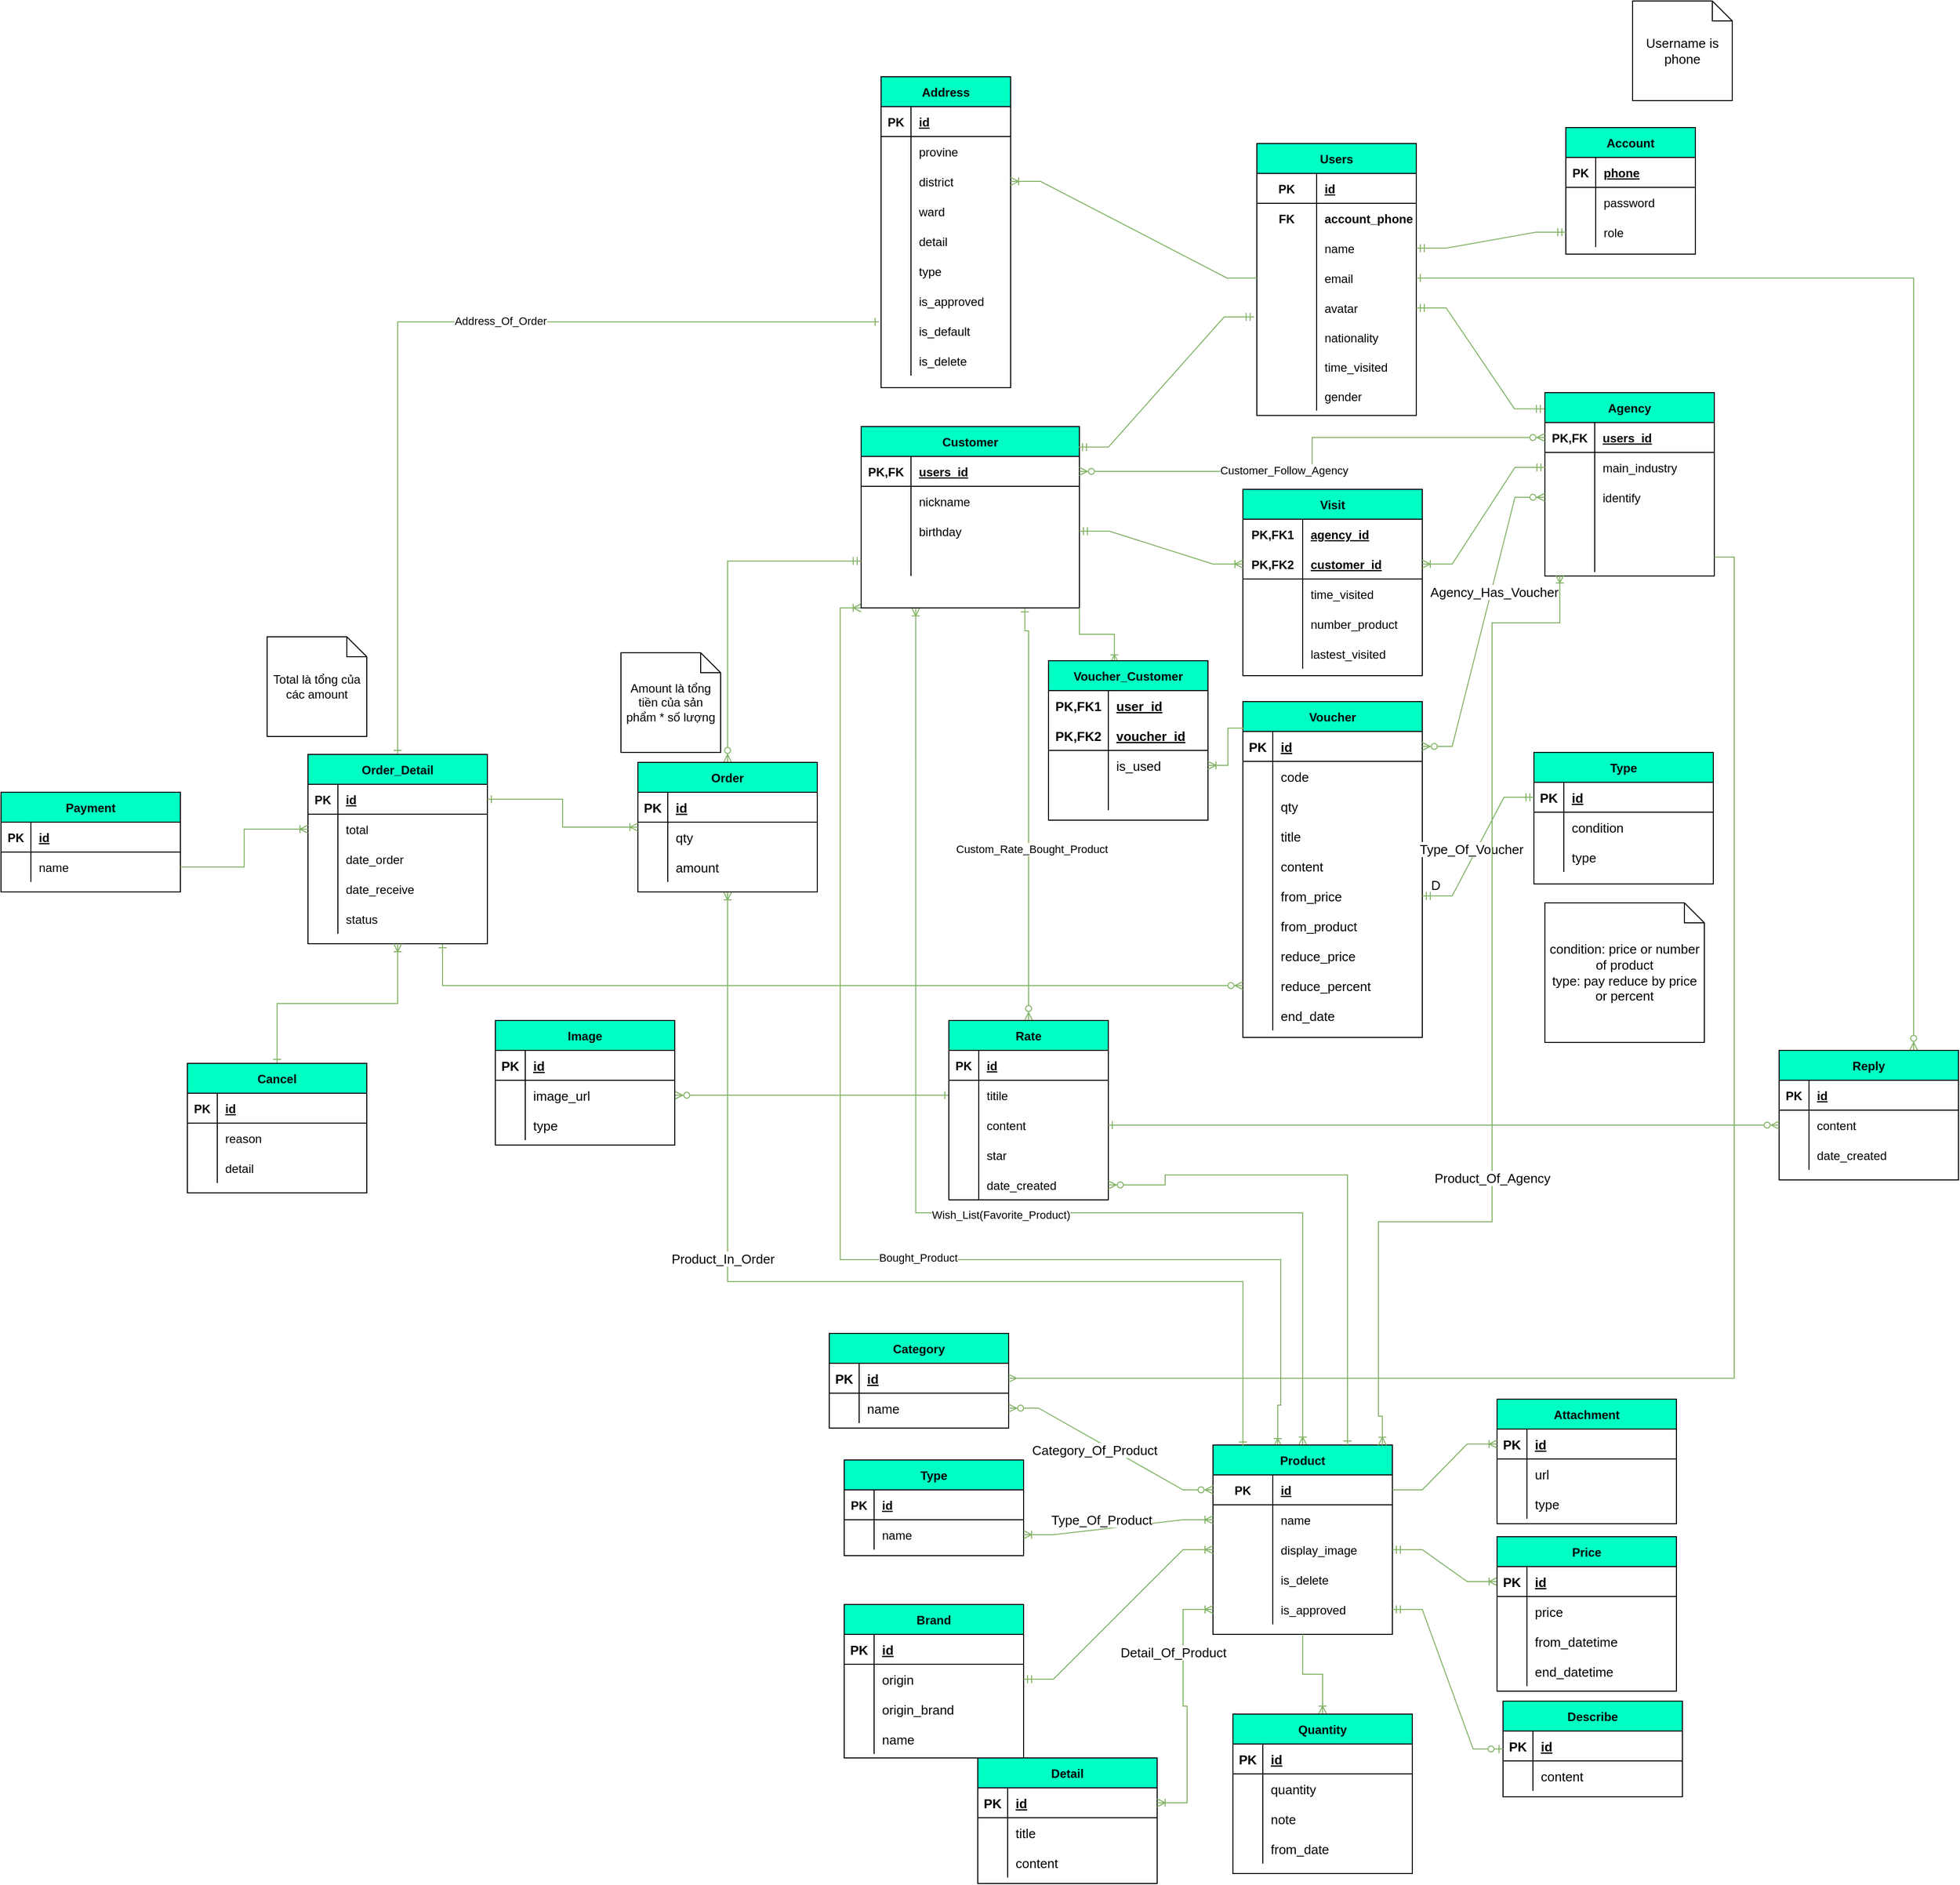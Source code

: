 <mxfile version="20.3.0" type="device"><diagram id="R2lEEEUBdFMjLlhIrx00" name="Page-1"><mxGraphModel dx="3122" dy="1978" grid="0" gridSize="10" guides="1" tooltips="1" connect="1" arrows="1" fold="1" page="1" pageScale="1" pageWidth="850" pageHeight="1100" math="0" shadow="0" extFonts="Permanent Marker^https://fonts.googleapis.com/css?family=Permanent+Marker"><root><mxCell id="0"/><mxCell id="1" parent="0"/><mxCell id="GZhKLqwadcsjV0LHvhak-1" value="Users" style="shape=table;startSize=30;container=1;collapsible=1;childLayout=tableLayout;fixedRows=1;rowLines=0;fontStyle=1;align=center;resizeLast=1;fillColor=#00FFC3;" parent="1" vertex="1"><mxGeometry x="274" y="34" width="160" height="272.824" as="geometry"/></mxCell><mxCell id="GZhKLqwadcsjV0LHvhak-5" value="" style="shape=tableRow;horizontal=0;startSize=0;swimlaneHead=0;swimlaneBody=0;fillColor=none;collapsible=0;dropTarget=0;points=[[0,0.5],[1,0.5]];portConstraint=eastwest;top=0;left=0;right=0;bottom=1;" parent="GZhKLqwadcsjV0LHvhak-1" vertex="1"><mxGeometry y="30" width="160" height="30" as="geometry"/></mxCell><mxCell id="GZhKLqwadcsjV0LHvhak-6" value="PK" style="shape=partialRectangle;connectable=0;fillColor=none;top=0;left=0;bottom=0;right=0;fontStyle=1;overflow=hidden;" parent="GZhKLqwadcsjV0LHvhak-5" vertex="1"><mxGeometry width="60" height="30" as="geometry"><mxRectangle width="60" height="30" as="alternateBounds"/></mxGeometry></mxCell><mxCell id="GZhKLqwadcsjV0LHvhak-7" value="id" style="shape=partialRectangle;connectable=0;fillColor=none;top=0;left=0;bottom=0;right=0;align=left;spacingLeft=6;fontStyle=5;overflow=hidden;" parent="GZhKLqwadcsjV0LHvhak-5" vertex="1"><mxGeometry x="60" width="100" height="30" as="geometry"><mxRectangle width="100" height="30" as="alternateBounds"/></mxGeometry></mxCell><mxCell id="GZhKLqwadcsjV0LHvhak-56" value="" style="shape=tableRow;horizontal=0;startSize=0;swimlaneHead=0;swimlaneBody=0;fillColor=none;collapsible=0;dropTarget=0;points=[[0,0.5],[1,0.5]];portConstraint=eastwest;top=0;left=0;right=0;bottom=0;" parent="GZhKLqwadcsjV0LHvhak-1" vertex="1"><mxGeometry y="60" width="160" height="30" as="geometry"/></mxCell><mxCell id="GZhKLqwadcsjV0LHvhak-57" value="FK" style="shape=partialRectangle;connectable=0;fillColor=none;top=0;left=0;bottom=0;right=0;editable=1;overflow=hidden;fontStyle=1" parent="GZhKLqwadcsjV0LHvhak-56" vertex="1"><mxGeometry width="60" height="30" as="geometry"><mxRectangle width="60" height="30" as="alternateBounds"/></mxGeometry></mxCell><mxCell id="GZhKLqwadcsjV0LHvhak-58" value="account_phone" style="shape=partialRectangle;connectable=0;fillColor=none;top=0;left=0;bottom=0;right=0;align=left;spacingLeft=6;overflow=hidden;fontStyle=1" parent="GZhKLqwadcsjV0LHvhak-56" vertex="1"><mxGeometry x="60" width="100" height="30" as="geometry"><mxRectangle width="100" height="30" as="alternateBounds"/></mxGeometry></mxCell><mxCell id="GZhKLqwadcsjV0LHvhak-8" value="" style="shape=tableRow;horizontal=0;startSize=0;swimlaneHead=0;swimlaneBody=0;fillColor=none;collapsible=0;dropTarget=0;points=[[0,0.5],[1,0.5]];portConstraint=eastwest;top=0;left=0;right=0;bottom=0;" parent="GZhKLqwadcsjV0LHvhak-1" vertex="1"><mxGeometry y="90" width="160" height="30" as="geometry"/></mxCell><mxCell id="GZhKLqwadcsjV0LHvhak-9" value="" style="shape=partialRectangle;connectable=0;fillColor=none;top=0;left=0;bottom=0;right=0;editable=1;overflow=hidden;" parent="GZhKLqwadcsjV0LHvhak-8" vertex="1"><mxGeometry width="60" height="30" as="geometry"><mxRectangle width="60" height="30" as="alternateBounds"/></mxGeometry></mxCell><mxCell id="GZhKLqwadcsjV0LHvhak-10" value="name" style="shape=partialRectangle;connectable=0;fillColor=none;top=0;left=0;bottom=0;right=0;align=left;spacingLeft=6;overflow=hidden;" parent="GZhKLqwadcsjV0LHvhak-8" vertex="1"><mxGeometry x="60" width="100" height="30" as="geometry"><mxRectangle width="100" height="30" as="alternateBounds"/></mxGeometry></mxCell><mxCell id="GZhKLqwadcsjV0LHvhak-11" value="" style="shape=tableRow;horizontal=0;startSize=0;swimlaneHead=0;swimlaneBody=0;fillColor=none;collapsible=0;dropTarget=0;points=[[0,0.5],[1,0.5]];portConstraint=eastwest;top=0;left=0;right=0;bottom=0;" parent="GZhKLqwadcsjV0LHvhak-1" vertex="1"><mxGeometry y="120" width="160" height="30" as="geometry"/></mxCell><mxCell id="GZhKLqwadcsjV0LHvhak-12" value="" style="shape=partialRectangle;connectable=0;fillColor=none;top=0;left=0;bottom=0;right=0;editable=1;overflow=hidden;" parent="GZhKLqwadcsjV0LHvhak-11" vertex="1"><mxGeometry width="60" height="30" as="geometry"><mxRectangle width="60" height="30" as="alternateBounds"/></mxGeometry></mxCell><mxCell id="GZhKLqwadcsjV0LHvhak-13" value="email" style="shape=partialRectangle;connectable=0;fillColor=none;top=0;left=0;bottom=0;right=0;align=left;spacingLeft=6;overflow=hidden;" parent="GZhKLqwadcsjV0LHvhak-11" vertex="1"><mxGeometry x="60" width="100" height="30" as="geometry"><mxRectangle width="100" height="30" as="alternateBounds"/></mxGeometry></mxCell><mxCell id="GZhKLqwadcsjV0LHvhak-60" value="" style="shape=tableRow;horizontal=0;startSize=0;swimlaneHead=0;swimlaneBody=0;fillColor=none;collapsible=0;dropTarget=0;points=[[0,0.5],[1,0.5]];portConstraint=eastwest;top=0;left=0;right=0;bottom=0;" parent="GZhKLqwadcsjV0LHvhak-1" vertex="1"><mxGeometry y="150" width="160" height="30" as="geometry"/></mxCell><mxCell id="GZhKLqwadcsjV0LHvhak-61" value="" style="shape=partialRectangle;connectable=0;fillColor=none;top=0;left=0;bottom=0;right=0;editable=1;overflow=hidden;" parent="GZhKLqwadcsjV0LHvhak-60" vertex="1"><mxGeometry width="60" height="30" as="geometry"><mxRectangle width="60" height="30" as="alternateBounds"/></mxGeometry></mxCell><mxCell id="GZhKLqwadcsjV0LHvhak-62" value="avatar" style="shape=partialRectangle;connectable=0;fillColor=none;top=0;left=0;bottom=0;right=0;align=left;spacingLeft=6;overflow=hidden;" parent="GZhKLqwadcsjV0LHvhak-60" vertex="1"><mxGeometry x="60" width="100" height="30" as="geometry"><mxRectangle width="100" height="30" as="alternateBounds"/></mxGeometry></mxCell><mxCell id="GZhKLqwadcsjV0LHvhak-135" value="" style="shape=tableRow;horizontal=0;startSize=0;swimlaneHead=0;swimlaneBody=0;fillColor=none;collapsible=0;dropTarget=0;points=[[0,0.5],[1,0.5]];portConstraint=eastwest;top=0;left=0;right=0;bottom=0;" parent="GZhKLqwadcsjV0LHvhak-1" vertex="1"><mxGeometry y="180" width="160" height="29" as="geometry"/></mxCell><mxCell id="GZhKLqwadcsjV0LHvhak-136" value="" style="shape=partialRectangle;connectable=0;fillColor=none;top=0;left=0;bottom=0;right=0;editable=1;overflow=hidden;" parent="GZhKLqwadcsjV0LHvhak-135" vertex="1"><mxGeometry width="60" height="29" as="geometry"><mxRectangle width="60" height="29" as="alternateBounds"/></mxGeometry></mxCell><mxCell id="GZhKLqwadcsjV0LHvhak-137" value="nationality" style="shape=partialRectangle;connectable=0;fillColor=none;top=0;left=0;bottom=0;right=0;align=left;spacingLeft=6;overflow=hidden;" parent="GZhKLqwadcsjV0LHvhak-135" vertex="1"><mxGeometry x="60" width="100" height="29" as="geometry"><mxRectangle width="100" height="29" as="alternateBounds"/></mxGeometry></mxCell><mxCell id="GZhKLqwadcsjV0LHvhak-77" value="" style="shape=tableRow;horizontal=0;startSize=0;swimlaneHead=0;swimlaneBody=0;fillColor=none;collapsible=0;dropTarget=0;points=[[0,0.5],[1,0.5]];portConstraint=eastwest;top=0;left=0;right=0;bottom=0;" parent="GZhKLqwadcsjV0LHvhak-1" vertex="1"><mxGeometry y="209" width="160" height="30" as="geometry"/></mxCell><mxCell id="GZhKLqwadcsjV0LHvhak-78" value="" style="shape=partialRectangle;connectable=0;fillColor=none;top=0;left=0;bottom=0;right=0;editable=1;overflow=hidden;" parent="GZhKLqwadcsjV0LHvhak-77" vertex="1"><mxGeometry width="60" height="30" as="geometry"><mxRectangle width="60" height="30" as="alternateBounds"/></mxGeometry></mxCell><mxCell id="GZhKLqwadcsjV0LHvhak-79" value="time_visited" style="shape=partialRectangle;connectable=0;fillColor=none;top=0;left=0;bottom=0;right=0;align=left;spacingLeft=6;overflow=hidden;" parent="GZhKLqwadcsjV0LHvhak-77" vertex="1"><mxGeometry x="60" width="100" height="30" as="geometry"><mxRectangle width="100" height="30" as="alternateBounds"/></mxGeometry></mxCell><mxCell id="cZCvhguPSUMXLRWKAgbE-10" value="" style="shape=tableRow;horizontal=0;startSize=0;swimlaneHead=0;swimlaneBody=0;fillColor=none;collapsible=0;dropTarget=0;points=[[0,0.5],[1,0.5]];portConstraint=eastwest;top=0;left=0;right=0;bottom=0;" parent="GZhKLqwadcsjV0LHvhak-1" vertex="1"><mxGeometry y="239" width="160" height="29" as="geometry"/></mxCell><mxCell id="cZCvhguPSUMXLRWKAgbE-11" value="" style="shape=partialRectangle;connectable=0;fillColor=none;top=0;left=0;bottom=0;right=0;editable=1;overflow=hidden;" parent="cZCvhguPSUMXLRWKAgbE-10" vertex="1"><mxGeometry width="60" height="29" as="geometry"><mxRectangle width="60" height="29" as="alternateBounds"/></mxGeometry></mxCell><mxCell id="cZCvhguPSUMXLRWKAgbE-12" value="gender" style="shape=partialRectangle;connectable=0;fillColor=none;top=0;left=0;bottom=0;right=0;align=left;spacingLeft=6;overflow=hidden;" parent="cZCvhguPSUMXLRWKAgbE-10" vertex="1"><mxGeometry x="60" width="100" height="29" as="geometry"><mxRectangle width="100" height="29" as="alternateBounds"/></mxGeometry></mxCell><mxCell id="GZhKLqwadcsjV0LHvhak-43" value="Account" style="shape=table;startSize=30;container=1;collapsible=1;childLayout=tableLayout;fixedRows=1;rowLines=0;fontStyle=1;align=center;resizeLast=1;fillColor=#00FFC3;" parent="1" vertex="1"><mxGeometry x="584" y="18" width="130" height="127" as="geometry"/></mxCell><mxCell id="GZhKLqwadcsjV0LHvhak-44" value="" style="shape=tableRow;horizontal=0;startSize=0;swimlaneHead=0;swimlaneBody=0;fillColor=none;collapsible=0;dropTarget=0;points=[[0,0.5],[1,0.5]];portConstraint=eastwest;top=0;left=0;right=0;bottom=1;" parent="GZhKLqwadcsjV0LHvhak-43" vertex="1"><mxGeometry y="30" width="130" height="30" as="geometry"/></mxCell><mxCell id="GZhKLqwadcsjV0LHvhak-45" value="PK" style="shape=partialRectangle;connectable=0;fillColor=none;top=0;left=0;bottom=0;right=0;fontStyle=1;overflow=hidden;" parent="GZhKLqwadcsjV0LHvhak-44" vertex="1"><mxGeometry width="30" height="30" as="geometry"><mxRectangle width="30" height="30" as="alternateBounds"/></mxGeometry></mxCell><mxCell id="GZhKLqwadcsjV0LHvhak-46" value="phone" style="shape=partialRectangle;connectable=0;fillColor=none;top=0;left=0;bottom=0;right=0;align=left;spacingLeft=6;fontStyle=5;overflow=hidden;" parent="GZhKLqwadcsjV0LHvhak-44" vertex="1"><mxGeometry x="30" width="100" height="30" as="geometry"><mxRectangle width="100" height="30" as="alternateBounds"/></mxGeometry></mxCell><mxCell id="GZhKLqwadcsjV0LHvhak-50" value="" style="shape=tableRow;horizontal=0;startSize=0;swimlaneHead=0;swimlaneBody=0;fillColor=none;collapsible=0;dropTarget=0;points=[[0,0.5],[1,0.5]];portConstraint=eastwest;top=0;left=0;right=0;bottom=0;" parent="GZhKLqwadcsjV0LHvhak-43" vertex="1"><mxGeometry y="60" width="130" height="30" as="geometry"/></mxCell><mxCell id="GZhKLqwadcsjV0LHvhak-51" value="" style="shape=partialRectangle;connectable=0;fillColor=none;top=0;left=0;bottom=0;right=0;editable=1;overflow=hidden;" parent="GZhKLqwadcsjV0LHvhak-50" vertex="1"><mxGeometry width="30" height="30" as="geometry"><mxRectangle width="30" height="30" as="alternateBounds"/></mxGeometry></mxCell><mxCell id="GZhKLqwadcsjV0LHvhak-52" value="password" style="shape=partialRectangle;connectable=0;fillColor=none;top=0;left=0;bottom=0;right=0;align=left;spacingLeft=6;overflow=hidden;" parent="GZhKLqwadcsjV0LHvhak-50" vertex="1"><mxGeometry x="30" width="100" height="30" as="geometry"><mxRectangle width="100" height="30" as="alternateBounds"/></mxGeometry></mxCell><mxCell id="GZhKLqwadcsjV0LHvhak-53" value="" style="shape=tableRow;horizontal=0;startSize=0;swimlaneHead=0;swimlaneBody=0;fillColor=none;collapsible=0;dropTarget=0;points=[[0,0.5],[1,0.5]];portConstraint=eastwest;top=0;left=0;right=0;bottom=0;" parent="GZhKLqwadcsjV0LHvhak-43" vertex="1"><mxGeometry y="90" width="130" height="30" as="geometry"/></mxCell><mxCell id="GZhKLqwadcsjV0LHvhak-54" value="" style="shape=partialRectangle;connectable=0;fillColor=none;top=0;left=0;bottom=0;right=0;editable=1;overflow=hidden;" parent="GZhKLqwadcsjV0LHvhak-53" vertex="1"><mxGeometry width="30" height="30" as="geometry"><mxRectangle width="30" height="30" as="alternateBounds"/></mxGeometry></mxCell><mxCell id="GZhKLqwadcsjV0LHvhak-55" value="role" style="shape=partialRectangle;connectable=0;fillColor=none;top=0;left=0;bottom=0;right=0;align=left;spacingLeft=6;overflow=hidden;" parent="GZhKLqwadcsjV0LHvhak-53" vertex="1"><mxGeometry x="30" width="100" height="30" as="geometry"><mxRectangle width="100" height="30" as="alternateBounds"/></mxGeometry></mxCell><mxCell id="GZhKLqwadcsjV0LHvhak-59" value="" style="edgeStyle=entityRelationEdgeStyle;fontSize=12;html=1;endArrow=ERmandOne;startArrow=ERmandOne;rounded=0;fillColor=#d5e8d4;strokeColor=#82b366;" parent="1" source="GZhKLqwadcsjV0LHvhak-8" target="GZhKLqwadcsjV0LHvhak-53" edge="1"><mxGeometry width="100" height="100" relative="1" as="geometry"><mxPoint x="80" y="280" as="sourcePoint"/><mxPoint x="180" y="180" as="targetPoint"/></mxGeometry></mxCell><mxCell id="2qqICTmmRaYNK--ZNqp6-52" style="edgeStyle=orthogonalEdgeStyle;rounded=0;orthogonalLoop=1;jettySize=auto;html=1;exitX=0.25;exitY=1;exitDx=0;exitDy=0;entryX=0.5;entryY=0;entryDx=0;entryDy=0;startArrow=ERoneToMany;startFill=0;endArrow=ERoneToMany;endFill=0;fillColor=#d5e8d4;strokeColor=#82b366;" parent="1" source="GZhKLqwadcsjV0LHvhak-63" target="GZhKLqwadcsjV0LHvhak-221" edge="1"><mxGeometry relative="1" as="geometry"><Array as="points"><mxPoint x="-68" y="1107"/><mxPoint x="320" y="1107"/></Array></mxGeometry></mxCell><mxCell id="2qqICTmmRaYNK--ZNqp6-53" value="Wish_List(Favorite_Product)" style="edgeLabel;html=1;align=center;verticalAlign=middle;resizable=0;points=[];" parent="2qqICTmmRaYNK--ZNqp6-52" vertex="1" connectable="0"><mxGeometry x="0.126" y="-2" relative="1" as="geometry"><mxPoint as="offset"/></mxGeometry></mxCell><mxCell id="2qqICTmmRaYNK--ZNqp6-54" style="edgeStyle=orthogonalEdgeStyle;rounded=0;orthogonalLoop=1;jettySize=auto;html=1;exitX=0;exitY=1;exitDx=0;exitDy=0;startArrow=ERoneToMany;startFill=0;endArrow=ERoneToMany;endFill=0;entryX=0.361;entryY=0.008;entryDx=0;entryDy=0;entryPerimeter=0;fillColor=#d5e8d4;strokeColor=#82b366;" parent="1" source="GZhKLqwadcsjV0LHvhak-63" target="GZhKLqwadcsjV0LHvhak-221" edge="1"><mxGeometry relative="1" as="geometry"><mxPoint x="306" y="1300" as="targetPoint"/><Array as="points"><mxPoint x="-144" y="500"/><mxPoint x="-144" y="1154"/><mxPoint x="298" y="1154"/><mxPoint x="298" y="1300"/><mxPoint x="295" y="1300"/></Array></mxGeometry></mxCell><mxCell id="2qqICTmmRaYNK--ZNqp6-57" value="Bought_Product" style="edgeLabel;html=1;align=center;verticalAlign=middle;resizable=0;points=[];" parent="2qqICTmmRaYNK--ZNqp6-54" vertex="1" connectable="0"><mxGeometry x="0.151" y="2" relative="1" as="geometry"><mxPoint as="offset"/></mxGeometry></mxCell><mxCell id="2qqICTmmRaYNK--ZNqp6-58" style="edgeStyle=orthogonalEdgeStyle;rounded=0;orthogonalLoop=1;jettySize=auto;html=1;entryX=0.5;entryY=0;entryDx=0;entryDy=0;startArrow=ERone;startFill=0;endArrow=ERzeroToMany;endFill=0;exitX=0.75;exitY=1;exitDx=0;exitDy=0;fillColor=#d5e8d4;strokeColor=#82b366;" parent="1" source="GZhKLqwadcsjV0LHvhak-63" target="2qqICTmmRaYNK--ZNqp6-36" edge="1"><mxGeometry relative="1" as="geometry"><mxPoint x="-41" y="501" as="sourcePoint"/><Array as="points"><mxPoint x="41" y="523"/><mxPoint x="45" y="523"/></Array></mxGeometry></mxCell><mxCell id="2qqICTmmRaYNK--ZNqp6-62" value="Custom_Rate_Bought_Product" style="edgeLabel;html=1;align=center;verticalAlign=middle;resizable=0;points=[];" parent="2qqICTmmRaYNK--ZNqp6-58" vertex="1" connectable="0"><mxGeometry x="0.172" y="3" relative="1" as="geometry"><mxPoint as="offset"/></mxGeometry></mxCell><mxCell id="GZhKLqwadcsjV0LHvhak-63" value="Customer" style="shape=table;startSize=30;container=1;collapsible=1;childLayout=tableLayout;fixedRows=1;rowLines=0;fontStyle=1;align=center;resizeLast=1;fillColor=#00FFC3;" parent="1" vertex="1"><mxGeometry x="-123" y="318" width="219" height="182" as="geometry"/></mxCell><mxCell id="GZhKLqwadcsjV0LHvhak-64" value="" style="shape=tableRow;horizontal=0;startSize=0;swimlaneHead=0;swimlaneBody=0;fillColor=none;collapsible=0;dropTarget=0;points=[[0,0.5],[1,0.5]];portConstraint=eastwest;top=0;left=0;right=0;bottom=1;" parent="GZhKLqwadcsjV0LHvhak-63" vertex="1"><mxGeometry y="30" width="219" height="30" as="geometry"/></mxCell><mxCell id="GZhKLqwadcsjV0LHvhak-65" value="PK,FK" style="shape=partialRectangle;connectable=0;fillColor=none;top=0;left=0;bottom=0;right=0;fontStyle=1;overflow=hidden;" parent="GZhKLqwadcsjV0LHvhak-64" vertex="1"><mxGeometry width="50" height="30" as="geometry"><mxRectangle width="50" height="30" as="alternateBounds"/></mxGeometry></mxCell><mxCell id="GZhKLqwadcsjV0LHvhak-66" value="users_id" style="shape=partialRectangle;connectable=0;fillColor=none;top=0;left=0;bottom=0;right=0;align=left;spacingLeft=6;fontStyle=5;overflow=hidden;" parent="GZhKLqwadcsjV0LHvhak-64" vertex="1"><mxGeometry x="50" width="169" height="30" as="geometry"><mxRectangle width="169" height="30" as="alternateBounds"/></mxGeometry></mxCell><mxCell id="GZhKLqwadcsjV0LHvhak-67" value="" style="shape=tableRow;horizontal=0;startSize=0;swimlaneHead=0;swimlaneBody=0;fillColor=none;collapsible=0;dropTarget=0;points=[[0,0.5],[1,0.5]];portConstraint=eastwest;top=0;left=0;right=0;bottom=0;" parent="GZhKLqwadcsjV0LHvhak-63" vertex="1"><mxGeometry y="60" width="219" height="30" as="geometry"/></mxCell><mxCell id="GZhKLqwadcsjV0LHvhak-68" value="" style="shape=partialRectangle;connectable=0;fillColor=none;top=0;left=0;bottom=0;right=0;editable=1;overflow=hidden;" parent="GZhKLqwadcsjV0LHvhak-67" vertex="1"><mxGeometry width="50" height="30" as="geometry"><mxRectangle width="50" height="30" as="alternateBounds"/></mxGeometry></mxCell><mxCell id="GZhKLqwadcsjV0LHvhak-69" value="nickname" style="shape=partialRectangle;connectable=0;fillColor=none;top=0;left=0;bottom=0;right=0;align=left;spacingLeft=6;overflow=hidden;" parent="GZhKLqwadcsjV0LHvhak-67" vertex="1"><mxGeometry x="50" width="169" height="30" as="geometry"><mxRectangle width="169" height="30" as="alternateBounds"/></mxGeometry></mxCell><mxCell id="GZhKLqwadcsjV0LHvhak-414" value="" style="shape=tableRow;horizontal=0;startSize=0;swimlaneHead=0;swimlaneBody=0;fillColor=none;collapsible=0;dropTarget=0;points=[[0,0.5],[1,0.5]];portConstraint=eastwest;top=0;left=0;right=0;bottom=0;" parent="GZhKLqwadcsjV0LHvhak-63" vertex="1"><mxGeometry y="90" width="219" height="30" as="geometry"/></mxCell><mxCell id="GZhKLqwadcsjV0LHvhak-415" value="" style="shape=partialRectangle;connectable=0;fillColor=none;top=0;left=0;bottom=0;right=0;editable=1;overflow=hidden;" parent="GZhKLqwadcsjV0LHvhak-414" vertex="1"><mxGeometry width="50" height="30" as="geometry"><mxRectangle width="50" height="30" as="alternateBounds"/></mxGeometry></mxCell><mxCell id="GZhKLqwadcsjV0LHvhak-416" value="birthday" style="shape=partialRectangle;connectable=0;fillColor=none;top=0;left=0;bottom=0;right=0;align=left;spacingLeft=6;overflow=hidden;" parent="GZhKLqwadcsjV0LHvhak-414" vertex="1"><mxGeometry x="50" width="169" height="30" as="geometry"><mxRectangle width="169" height="30" as="alternateBounds"/></mxGeometry></mxCell><mxCell id="GZhKLqwadcsjV0LHvhak-70" value="" style="shape=tableRow;horizontal=0;startSize=0;swimlaneHead=0;swimlaneBody=0;fillColor=none;collapsible=0;dropTarget=0;points=[[0,0.5],[1,0.5]];portConstraint=eastwest;top=0;left=0;right=0;bottom=0;" parent="GZhKLqwadcsjV0LHvhak-63" vertex="1"><mxGeometry y="120" width="219" height="30" as="geometry"/></mxCell><mxCell id="GZhKLqwadcsjV0LHvhak-71" value="" style="shape=partialRectangle;connectable=0;fillColor=none;top=0;left=0;bottom=0;right=0;editable=1;overflow=hidden;" parent="GZhKLqwadcsjV0LHvhak-70" vertex="1"><mxGeometry width="50" height="30" as="geometry"><mxRectangle width="50" height="30" as="alternateBounds"/></mxGeometry></mxCell><mxCell id="GZhKLqwadcsjV0LHvhak-72" value="" style="shape=partialRectangle;connectable=0;fillColor=none;top=0;left=0;bottom=0;right=0;align=left;spacingLeft=6;overflow=hidden;" parent="GZhKLqwadcsjV0LHvhak-70" vertex="1"><mxGeometry x="50" width="169" height="30" as="geometry"><mxRectangle width="169" height="30" as="alternateBounds"/></mxGeometry></mxCell><mxCell id="GZhKLqwadcsjV0LHvhak-80" value="Agency" style="shape=table;startSize=30;container=1;collapsible=1;childLayout=tableLayout;fixedRows=1;rowLines=0;fontStyle=1;align=center;resizeLast=1;fillColor=#00FFC3;" parent="1" vertex="1"><mxGeometry x="563" y="284" width="170" height="184" as="geometry"/></mxCell><mxCell id="GZhKLqwadcsjV0LHvhak-81" value="" style="shape=tableRow;horizontal=0;startSize=0;swimlaneHead=0;swimlaneBody=0;fillColor=none;collapsible=0;dropTarget=0;points=[[0,0.5],[1,0.5]];portConstraint=eastwest;top=0;left=0;right=0;bottom=1;" parent="GZhKLqwadcsjV0LHvhak-80" vertex="1"><mxGeometry y="30" width="170" height="30" as="geometry"/></mxCell><mxCell id="GZhKLqwadcsjV0LHvhak-82" value="PK,FK" style="shape=partialRectangle;connectable=0;fillColor=none;top=0;left=0;bottom=0;right=0;fontStyle=1;overflow=hidden;" parent="GZhKLqwadcsjV0LHvhak-81" vertex="1"><mxGeometry width="50" height="30" as="geometry"><mxRectangle width="50" height="30" as="alternateBounds"/></mxGeometry></mxCell><mxCell id="GZhKLqwadcsjV0LHvhak-83" value="users_id" style="shape=partialRectangle;connectable=0;fillColor=none;top=0;left=0;bottom=0;right=0;align=left;spacingLeft=6;fontStyle=5;overflow=hidden;" parent="GZhKLqwadcsjV0LHvhak-81" vertex="1"><mxGeometry x="50" width="120" height="30" as="geometry"><mxRectangle width="120" height="30" as="alternateBounds"/></mxGeometry></mxCell><mxCell id="GZhKLqwadcsjV0LHvhak-84" value="" style="shape=tableRow;horizontal=0;startSize=0;swimlaneHead=0;swimlaneBody=0;fillColor=none;collapsible=0;dropTarget=0;points=[[0,0.5],[1,0.5]];portConstraint=eastwest;top=0;left=0;right=0;bottom=0;" parent="GZhKLqwadcsjV0LHvhak-80" vertex="1"><mxGeometry y="60" width="170" height="30" as="geometry"/></mxCell><mxCell id="GZhKLqwadcsjV0LHvhak-85" value="" style="shape=partialRectangle;connectable=0;fillColor=none;top=0;left=0;bottom=0;right=0;editable=1;overflow=hidden;" parent="GZhKLqwadcsjV0LHvhak-84" vertex="1"><mxGeometry width="50" height="30" as="geometry"><mxRectangle width="50" height="30" as="alternateBounds"/></mxGeometry></mxCell><mxCell id="GZhKLqwadcsjV0LHvhak-86" value="main_industry" style="shape=partialRectangle;connectable=0;fillColor=none;top=0;left=0;bottom=0;right=0;align=left;spacingLeft=6;overflow=hidden;" parent="GZhKLqwadcsjV0LHvhak-84" vertex="1"><mxGeometry x="50" width="120" height="30" as="geometry"><mxRectangle width="120" height="30" as="alternateBounds"/></mxGeometry></mxCell><mxCell id="GZhKLqwadcsjV0LHvhak-87" value="" style="shape=tableRow;horizontal=0;startSize=0;swimlaneHead=0;swimlaneBody=0;fillColor=none;collapsible=0;dropTarget=0;points=[[0,0.5],[1,0.5]];portConstraint=eastwest;top=0;left=0;right=0;bottom=0;" parent="GZhKLqwadcsjV0LHvhak-80" vertex="1"><mxGeometry y="90" width="170" height="30" as="geometry"/></mxCell><mxCell id="GZhKLqwadcsjV0LHvhak-88" value="" style="shape=partialRectangle;connectable=0;fillColor=none;top=0;left=0;bottom=0;right=0;editable=1;overflow=hidden;" parent="GZhKLqwadcsjV0LHvhak-87" vertex="1"><mxGeometry width="50" height="30" as="geometry"><mxRectangle width="50" height="30" as="alternateBounds"/></mxGeometry></mxCell><mxCell id="GZhKLqwadcsjV0LHvhak-89" value="identify" style="shape=partialRectangle;connectable=0;fillColor=none;top=0;left=0;bottom=0;right=0;align=left;spacingLeft=6;overflow=hidden;" parent="GZhKLqwadcsjV0LHvhak-87" vertex="1"><mxGeometry x="50" width="120" height="30" as="geometry"><mxRectangle width="120" height="30" as="alternateBounds"/></mxGeometry></mxCell><mxCell id="GZhKLqwadcsjV0LHvhak-418" value="" style="shape=tableRow;horizontal=0;startSize=0;swimlaneHead=0;swimlaneBody=0;fillColor=none;collapsible=0;dropTarget=0;points=[[0,0.5],[1,0.5]];portConstraint=eastwest;top=0;left=0;right=0;bottom=0;" parent="GZhKLqwadcsjV0LHvhak-80" vertex="1"><mxGeometry y="120" width="170" height="30" as="geometry"/></mxCell><mxCell id="GZhKLqwadcsjV0LHvhak-419" value="" style="shape=partialRectangle;connectable=0;fillColor=none;top=0;left=0;bottom=0;right=0;editable=1;overflow=hidden;" parent="GZhKLqwadcsjV0LHvhak-418" vertex="1"><mxGeometry width="50" height="30" as="geometry"><mxRectangle width="50" height="30" as="alternateBounds"/></mxGeometry></mxCell><mxCell id="GZhKLqwadcsjV0LHvhak-420" value="" style="shape=partialRectangle;connectable=0;fillColor=none;top=0;left=0;bottom=0;right=0;align=left;spacingLeft=6;overflow=hidden;" parent="GZhKLqwadcsjV0LHvhak-418" vertex="1"><mxGeometry x="50" width="120" height="30" as="geometry"><mxRectangle width="120" height="30" as="alternateBounds"/></mxGeometry></mxCell><mxCell id="GZhKLqwadcsjV0LHvhak-459" value="" style="shape=tableRow;horizontal=0;startSize=0;swimlaneHead=0;swimlaneBody=0;fillColor=none;collapsible=0;dropTarget=0;points=[[0,0.5],[1,0.5]];portConstraint=eastwest;top=0;left=0;right=0;bottom=0;" parent="GZhKLqwadcsjV0LHvhak-80" vertex="1"><mxGeometry y="150" width="170" height="30" as="geometry"/></mxCell><mxCell id="GZhKLqwadcsjV0LHvhak-460" value="" style="shape=partialRectangle;connectable=0;fillColor=none;top=0;left=0;bottom=0;right=0;editable=1;overflow=hidden;" parent="GZhKLqwadcsjV0LHvhak-459" vertex="1"><mxGeometry width="50" height="30" as="geometry"><mxRectangle width="50" height="30" as="alternateBounds"/></mxGeometry></mxCell><mxCell id="GZhKLqwadcsjV0LHvhak-461" value="" style="shape=partialRectangle;connectable=0;fillColor=none;top=0;left=0;bottom=0;right=0;align=left;spacingLeft=6;overflow=hidden;" parent="GZhKLqwadcsjV0LHvhak-459" vertex="1"><mxGeometry x="50" width="120" height="30" as="geometry"><mxRectangle width="120" height="30" as="alternateBounds"/></mxGeometry></mxCell><mxCell id="GZhKLqwadcsjV0LHvhak-93" value="" style="edgeStyle=entityRelationEdgeStyle;fontSize=12;html=1;endArrow=ERmandOne;startArrow=ERmandOne;rounded=0;entryX=-0.017;entryY=0.8;entryDx=0;entryDy=0;entryPerimeter=0;exitX=0.996;exitY=0.113;exitDx=0;exitDy=0;exitPerimeter=0;fillColor=#d5e8d4;strokeColor=#82b366;" parent="1" source="GZhKLqwadcsjV0LHvhak-63" target="GZhKLqwadcsjV0LHvhak-60" edge="1"><mxGeometry width="100" height="100" relative="1" as="geometry"><mxPoint x="120" y="320" as="sourcePoint"/><mxPoint x="220" y="220" as="targetPoint"/></mxGeometry></mxCell><mxCell id="GZhKLqwadcsjV0LHvhak-98" value="" style="edgeStyle=entityRelationEdgeStyle;fontSize=12;html=1;endArrow=ERmandOne;startArrow=ERmandOne;rounded=0;entryX=-0.003;entryY=0.088;entryDx=0;entryDy=0;entryPerimeter=0;exitX=1;exitY=0.5;exitDx=0;exitDy=0;fillColor=#d5e8d4;strokeColor=#82b366;" parent="1" source="GZhKLqwadcsjV0LHvhak-60" target="GZhKLqwadcsjV0LHvhak-80" edge="1"><mxGeometry width="100" height="100" relative="1" as="geometry"><mxPoint x="350" y="450" as="sourcePoint"/><mxPoint x="450" y="350" as="targetPoint"/></mxGeometry></mxCell><mxCell id="GZhKLqwadcsjV0LHvhak-99" value="Address" style="shape=table;startSize=30;container=1;collapsible=1;childLayout=tableLayout;fixedRows=1;rowLines=0;fontStyle=1;align=center;resizeLast=1;fillColor=#00FFC3;" parent="1" vertex="1"><mxGeometry x="-103" y="-33" width="130" height="312" as="geometry"/></mxCell><mxCell id="GZhKLqwadcsjV0LHvhak-100" value="" style="shape=tableRow;horizontal=0;startSize=0;swimlaneHead=0;swimlaneBody=0;fillColor=none;collapsible=0;dropTarget=0;points=[[0,0.5],[1,0.5]];portConstraint=eastwest;top=0;left=0;right=0;bottom=1;" parent="GZhKLqwadcsjV0LHvhak-99" vertex="1"><mxGeometry y="30" width="130" height="30" as="geometry"/></mxCell><mxCell id="GZhKLqwadcsjV0LHvhak-101" value="PK" style="shape=partialRectangle;connectable=0;fillColor=none;top=0;left=0;bottom=0;right=0;fontStyle=1;overflow=hidden;" parent="GZhKLqwadcsjV0LHvhak-100" vertex="1"><mxGeometry width="30" height="30" as="geometry"><mxRectangle width="30" height="30" as="alternateBounds"/></mxGeometry></mxCell><mxCell id="GZhKLqwadcsjV0LHvhak-102" value="id" style="shape=partialRectangle;connectable=0;fillColor=none;top=0;left=0;bottom=0;right=0;align=left;spacingLeft=6;fontStyle=5;overflow=hidden;" parent="GZhKLqwadcsjV0LHvhak-100" vertex="1"><mxGeometry x="30" width="100" height="30" as="geometry"><mxRectangle width="100" height="30" as="alternateBounds"/></mxGeometry></mxCell><mxCell id="GZhKLqwadcsjV0LHvhak-103" value="" style="shape=tableRow;horizontal=0;startSize=0;swimlaneHead=0;swimlaneBody=0;fillColor=none;collapsible=0;dropTarget=0;points=[[0,0.5],[1,0.5]];portConstraint=eastwest;top=0;left=0;right=0;bottom=0;" parent="GZhKLqwadcsjV0LHvhak-99" vertex="1"><mxGeometry y="60" width="130" height="30" as="geometry"/></mxCell><mxCell id="GZhKLqwadcsjV0LHvhak-104" value="" style="shape=partialRectangle;connectable=0;fillColor=none;top=0;left=0;bottom=0;right=0;editable=1;overflow=hidden;" parent="GZhKLqwadcsjV0LHvhak-103" vertex="1"><mxGeometry width="30" height="30" as="geometry"><mxRectangle width="30" height="30" as="alternateBounds"/></mxGeometry></mxCell><mxCell id="GZhKLqwadcsjV0LHvhak-105" value="provine" style="shape=partialRectangle;connectable=0;fillColor=none;top=0;left=0;bottom=0;right=0;align=left;spacingLeft=6;overflow=hidden;" parent="GZhKLqwadcsjV0LHvhak-103" vertex="1"><mxGeometry x="30" width="100" height="30" as="geometry"><mxRectangle width="100" height="30" as="alternateBounds"/></mxGeometry></mxCell><mxCell id="GZhKLqwadcsjV0LHvhak-106" value="" style="shape=tableRow;horizontal=0;startSize=0;swimlaneHead=0;swimlaneBody=0;fillColor=none;collapsible=0;dropTarget=0;points=[[0,0.5],[1,0.5]];portConstraint=eastwest;top=0;left=0;right=0;bottom=0;" parent="GZhKLqwadcsjV0LHvhak-99" vertex="1"><mxGeometry y="90" width="130" height="30" as="geometry"/></mxCell><mxCell id="GZhKLqwadcsjV0LHvhak-107" value="" style="shape=partialRectangle;connectable=0;fillColor=none;top=0;left=0;bottom=0;right=0;editable=1;overflow=hidden;" parent="GZhKLqwadcsjV0LHvhak-106" vertex="1"><mxGeometry width="30" height="30" as="geometry"><mxRectangle width="30" height="30" as="alternateBounds"/></mxGeometry></mxCell><mxCell id="GZhKLqwadcsjV0LHvhak-108" value="district" style="shape=partialRectangle;connectable=0;fillColor=none;top=0;left=0;bottom=0;right=0;align=left;spacingLeft=6;overflow=hidden;" parent="GZhKLqwadcsjV0LHvhak-106" vertex="1"><mxGeometry x="30" width="100" height="30" as="geometry"><mxRectangle width="100" height="30" as="alternateBounds"/></mxGeometry></mxCell><mxCell id="GZhKLqwadcsjV0LHvhak-109" value="" style="shape=tableRow;horizontal=0;startSize=0;swimlaneHead=0;swimlaneBody=0;fillColor=none;collapsible=0;dropTarget=0;points=[[0,0.5],[1,0.5]];portConstraint=eastwest;top=0;left=0;right=0;bottom=0;" parent="GZhKLqwadcsjV0LHvhak-99" vertex="1"><mxGeometry y="120" width="130" height="30" as="geometry"/></mxCell><mxCell id="GZhKLqwadcsjV0LHvhak-110" value="" style="shape=partialRectangle;connectable=0;fillColor=none;top=0;left=0;bottom=0;right=0;editable=1;overflow=hidden;" parent="GZhKLqwadcsjV0LHvhak-109" vertex="1"><mxGeometry width="30" height="30" as="geometry"><mxRectangle width="30" height="30" as="alternateBounds"/></mxGeometry></mxCell><mxCell id="GZhKLqwadcsjV0LHvhak-111" value="ward" style="shape=partialRectangle;connectable=0;fillColor=none;top=0;left=0;bottom=0;right=0;align=left;spacingLeft=6;overflow=hidden;" parent="GZhKLqwadcsjV0LHvhak-109" vertex="1"><mxGeometry x="30" width="100" height="30" as="geometry"><mxRectangle width="100" height="30" as="alternateBounds"/></mxGeometry></mxCell><mxCell id="GZhKLqwadcsjV0LHvhak-113" value="" style="shape=tableRow;horizontal=0;startSize=0;swimlaneHead=0;swimlaneBody=0;fillColor=none;collapsible=0;dropTarget=0;points=[[0,0.5],[1,0.5]];portConstraint=eastwest;top=0;left=0;right=0;bottom=0;" parent="GZhKLqwadcsjV0LHvhak-99" vertex="1"><mxGeometry y="150" width="130" height="30" as="geometry"/></mxCell><mxCell id="GZhKLqwadcsjV0LHvhak-114" value="" style="shape=partialRectangle;connectable=0;fillColor=none;top=0;left=0;bottom=0;right=0;editable=1;overflow=hidden;" parent="GZhKLqwadcsjV0LHvhak-113" vertex="1"><mxGeometry width="30" height="30" as="geometry"><mxRectangle width="30" height="30" as="alternateBounds"/></mxGeometry></mxCell><mxCell id="GZhKLqwadcsjV0LHvhak-115" value="detail" style="shape=partialRectangle;connectable=0;fillColor=none;top=0;left=0;bottom=0;right=0;align=left;spacingLeft=6;overflow=hidden;" parent="GZhKLqwadcsjV0LHvhak-113" vertex="1"><mxGeometry x="30" width="100" height="30" as="geometry"><mxRectangle width="100" height="30" as="alternateBounds"/></mxGeometry></mxCell><mxCell id="GZhKLqwadcsjV0LHvhak-182" value="" style="shape=tableRow;horizontal=0;startSize=0;swimlaneHead=0;swimlaneBody=0;fillColor=none;collapsible=0;dropTarget=0;points=[[0,0.5],[1,0.5]];portConstraint=eastwest;top=0;left=0;right=0;bottom=0;" parent="GZhKLqwadcsjV0LHvhak-99" vertex="1"><mxGeometry y="180" width="130" height="30" as="geometry"/></mxCell><mxCell id="GZhKLqwadcsjV0LHvhak-183" value="" style="shape=partialRectangle;connectable=0;fillColor=none;top=0;left=0;bottom=0;right=0;editable=1;overflow=hidden;" parent="GZhKLqwadcsjV0LHvhak-182" vertex="1"><mxGeometry width="30" height="30" as="geometry"><mxRectangle width="30" height="30" as="alternateBounds"/></mxGeometry></mxCell><mxCell id="GZhKLqwadcsjV0LHvhak-184" value="type" style="shape=partialRectangle;connectable=0;fillColor=none;top=0;left=0;bottom=0;right=0;align=left;spacingLeft=6;overflow=hidden;" parent="GZhKLqwadcsjV0LHvhak-182" vertex="1"><mxGeometry x="30" width="100" height="30" as="geometry"><mxRectangle width="100" height="30" as="alternateBounds"/></mxGeometry></mxCell><mxCell id="cZCvhguPSUMXLRWKAgbE-1" value="" style="shape=tableRow;horizontal=0;startSize=0;swimlaneHead=0;swimlaneBody=0;fillColor=none;collapsible=0;dropTarget=0;points=[[0,0.5],[1,0.5]];portConstraint=eastwest;top=0;left=0;right=0;bottom=0;" parent="GZhKLqwadcsjV0LHvhak-99" vertex="1"><mxGeometry y="210" width="130" height="30" as="geometry"/></mxCell><mxCell id="cZCvhguPSUMXLRWKAgbE-2" value="" style="shape=partialRectangle;connectable=0;fillColor=none;top=0;left=0;bottom=0;right=0;editable=1;overflow=hidden;" parent="cZCvhguPSUMXLRWKAgbE-1" vertex="1"><mxGeometry width="30" height="30" as="geometry"><mxRectangle width="30" height="30" as="alternateBounds"/></mxGeometry></mxCell><mxCell id="cZCvhguPSUMXLRWKAgbE-3" value="is_approved" style="shape=partialRectangle;connectable=0;fillColor=none;top=0;left=0;bottom=0;right=0;align=left;spacingLeft=6;overflow=hidden;" parent="cZCvhguPSUMXLRWKAgbE-1" vertex="1"><mxGeometry x="30" width="100" height="30" as="geometry"><mxRectangle width="100" height="30" as="alternateBounds"/></mxGeometry></mxCell><mxCell id="cZCvhguPSUMXLRWKAgbE-7" value="" style="shape=tableRow;horizontal=0;startSize=0;swimlaneHead=0;swimlaneBody=0;fillColor=none;collapsible=0;dropTarget=0;points=[[0,0.5],[1,0.5]];portConstraint=eastwest;top=0;left=0;right=0;bottom=0;" parent="GZhKLqwadcsjV0LHvhak-99" vertex="1"><mxGeometry y="240" width="130" height="30" as="geometry"/></mxCell><mxCell id="cZCvhguPSUMXLRWKAgbE-8" value="" style="shape=partialRectangle;connectable=0;fillColor=none;top=0;left=0;bottom=0;right=0;editable=1;overflow=hidden;" parent="cZCvhguPSUMXLRWKAgbE-7" vertex="1"><mxGeometry width="30" height="30" as="geometry"><mxRectangle width="30" height="30" as="alternateBounds"/></mxGeometry></mxCell><mxCell id="cZCvhguPSUMXLRWKAgbE-9" value="is_default" style="shape=partialRectangle;connectable=0;fillColor=none;top=0;left=0;bottom=0;right=0;align=left;spacingLeft=6;overflow=hidden;" parent="cZCvhguPSUMXLRWKAgbE-7" vertex="1"><mxGeometry x="30" width="100" height="30" as="geometry"><mxRectangle width="100" height="30" as="alternateBounds"/></mxGeometry></mxCell><mxCell id="ZAOij8UQU28a_JyDHNiX-1" value="" style="shape=tableRow;horizontal=0;startSize=0;swimlaneHead=0;swimlaneBody=0;fillColor=none;collapsible=0;dropTarget=0;points=[[0,0.5],[1,0.5]];portConstraint=eastwest;top=0;left=0;right=0;bottom=0;" parent="GZhKLqwadcsjV0LHvhak-99" vertex="1"><mxGeometry y="270" width="130" height="30" as="geometry"/></mxCell><mxCell id="ZAOij8UQU28a_JyDHNiX-2" value="" style="shape=partialRectangle;connectable=0;fillColor=none;top=0;left=0;bottom=0;right=0;editable=1;overflow=hidden;" parent="ZAOij8UQU28a_JyDHNiX-1" vertex="1"><mxGeometry width="30" height="30" as="geometry"><mxRectangle width="30" height="30" as="alternateBounds"/></mxGeometry></mxCell><mxCell id="ZAOij8UQU28a_JyDHNiX-3" value="is_delete" style="shape=partialRectangle;connectable=0;fillColor=none;top=0;left=0;bottom=0;right=0;align=left;spacingLeft=6;overflow=hidden;" parent="ZAOij8UQU28a_JyDHNiX-1" vertex="1"><mxGeometry x="30" width="100" height="30" as="geometry"><mxRectangle width="100" height="30" as="alternateBounds"/></mxGeometry></mxCell><mxCell id="GZhKLqwadcsjV0LHvhak-112" value="" style="edgeStyle=entityRelationEdgeStyle;fontSize=12;html=1;endArrow=ERoneToMany;rounded=0;fillColor=#d5e8d4;strokeColor=#82b366;" parent="1" source="GZhKLqwadcsjV0LHvhak-11" target="GZhKLqwadcsjV0LHvhak-106" edge="1"><mxGeometry width="100" height="100" relative="1" as="geometry"><mxPoint x="450" y="180" as="sourcePoint"/><mxPoint x="550" y="80" as="targetPoint"/></mxGeometry></mxCell><mxCell id="GZhKLqwadcsjV0LHvhak-158" value="Visit" style="shape=table;startSize=30;container=1;collapsible=1;childLayout=tableLayout;fixedRows=1;rowLines=0;fontStyle=1;align=center;resizeLast=1;fillColor=#00FFC3;" parent="1" vertex="1"><mxGeometry x="260" y="381" width="180" height="187" as="geometry"/></mxCell><mxCell id="GZhKLqwadcsjV0LHvhak-159" value="" style="shape=tableRow;horizontal=0;startSize=0;swimlaneHead=0;swimlaneBody=0;fillColor=none;collapsible=0;dropTarget=0;points=[[0,0.5],[1,0.5]];portConstraint=eastwest;top=0;left=0;right=0;bottom=0;" parent="GZhKLqwadcsjV0LHvhak-158" vertex="1"><mxGeometry y="30" width="180" height="30" as="geometry"/></mxCell><mxCell id="GZhKLqwadcsjV0LHvhak-160" value="PK,FK1" style="shape=partialRectangle;connectable=0;fillColor=none;top=0;left=0;bottom=0;right=0;fontStyle=1;overflow=hidden;" parent="GZhKLqwadcsjV0LHvhak-159" vertex="1"><mxGeometry width="60" height="30" as="geometry"><mxRectangle width="60" height="30" as="alternateBounds"/></mxGeometry></mxCell><mxCell id="GZhKLqwadcsjV0LHvhak-161" value="agency_id" style="shape=partialRectangle;connectable=0;fillColor=none;top=0;left=0;bottom=0;right=0;align=left;spacingLeft=6;fontStyle=5;overflow=hidden;" parent="GZhKLqwadcsjV0LHvhak-159" vertex="1"><mxGeometry x="60" width="120" height="30" as="geometry"><mxRectangle width="120" height="30" as="alternateBounds"/></mxGeometry></mxCell><mxCell id="GZhKLqwadcsjV0LHvhak-162" value="" style="shape=tableRow;horizontal=0;startSize=0;swimlaneHead=0;swimlaneBody=0;fillColor=none;collapsible=0;dropTarget=0;points=[[0,0.5],[1,0.5]];portConstraint=eastwest;top=0;left=0;right=0;bottom=1;" parent="GZhKLqwadcsjV0LHvhak-158" vertex="1"><mxGeometry y="60" width="180" height="30" as="geometry"/></mxCell><mxCell id="GZhKLqwadcsjV0LHvhak-163" value="PK,FK2" style="shape=partialRectangle;connectable=0;fillColor=none;top=0;left=0;bottom=0;right=0;fontStyle=1;overflow=hidden;" parent="GZhKLqwadcsjV0LHvhak-162" vertex="1"><mxGeometry width="60" height="30" as="geometry"><mxRectangle width="60" height="30" as="alternateBounds"/></mxGeometry></mxCell><mxCell id="GZhKLqwadcsjV0LHvhak-164" value="customer_id" style="shape=partialRectangle;connectable=0;fillColor=none;top=0;left=0;bottom=0;right=0;align=left;spacingLeft=6;fontStyle=5;overflow=hidden;" parent="GZhKLqwadcsjV0LHvhak-162" vertex="1"><mxGeometry x="60" width="120" height="30" as="geometry"><mxRectangle width="120" height="30" as="alternateBounds"/></mxGeometry></mxCell><mxCell id="GZhKLqwadcsjV0LHvhak-165" value="" style="shape=tableRow;horizontal=0;startSize=0;swimlaneHead=0;swimlaneBody=0;fillColor=none;collapsible=0;dropTarget=0;points=[[0,0.5],[1,0.5]];portConstraint=eastwest;top=0;left=0;right=0;bottom=0;" parent="GZhKLqwadcsjV0LHvhak-158" vertex="1"><mxGeometry y="90" width="180" height="30" as="geometry"/></mxCell><mxCell id="GZhKLqwadcsjV0LHvhak-166" value="" style="shape=partialRectangle;connectable=0;fillColor=none;top=0;left=0;bottom=0;right=0;editable=1;overflow=hidden;" parent="GZhKLqwadcsjV0LHvhak-165" vertex="1"><mxGeometry width="60" height="30" as="geometry"><mxRectangle width="60" height="30" as="alternateBounds"/></mxGeometry></mxCell><mxCell id="GZhKLqwadcsjV0LHvhak-167" value="time_visited" style="shape=partialRectangle;connectable=0;fillColor=none;top=0;left=0;bottom=0;right=0;align=left;spacingLeft=6;overflow=hidden;" parent="GZhKLqwadcsjV0LHvhak-165" vertex="1"><mxGeometry x="60" width="120" height="30" as="geometry"><mxRectangle width="120" height="30" as="alternateBounds"/></mxGeometry></mxCell><mxCell id="GZhKLqwadcsjV0LHvhak-168" value="" style="shape=tableRow;horizontal=0;startSize=0;swimlaneHead=0;swimlaneBody=0;fillColor=none;collapsible=0;dropTarget=0;points=[[0,0.5],[1,0.5]];portConstraint=eastwest;top=0;left=0;right=0;bottom=0;" parent="GZhKLqwadcsjV0LHvhak-158" vertex="1"><mxGeometry y="120" width="180" height="30" as="geometry"/></mxCell><mxCell id="GZhKLqwadcsjV0LHvhak-169" value="" style="shape=partialRectangle;connectable=0;fillColor=none;top=0;left=0;bottom=0;right=0;editable=1;overflow=hidden;" parent="GZhKLqwadcsjV0LHvhak-168" vertex="1"><mxGeometry width="60" height="30" as="geometry"><mxRectangle width="60" height="30" as="alternateBounds"/></mxGeometry></mxCell><mxCell id="GZhKLqwadcsjV0LHvhak-170" value="number_product" style="shape=partialRectangle;connectable=0;fillColor=none;top=0;left=0;bottom=0;right=0;align=left;spacingLeft=6;overflow=hidden;" parent="GZhKLqwadcsjV0LHvhak-168" vertex="1"><mxGeometry x="60" width="120" height="30" as="geometry"><mxRectangle width="120" height="30" as="alternateBounds"/></mxGeometry></mxCell><mxCell id="GZhKLqwadcsjV0LHvhak-176" value="" style="shape=tableRow;horizontal=0;startSize=0;swimlaneHead=0;swimlaneBody=0;fillColor=none;collapsible=0;dropTarget=0;points=[[0,0.5],[1,0.5]];portConstraint=eastwest;top=0;left=0;right=0;bottom=0;" parent="GZhKLqwadcsjV0LHvhak-158" vertex="1"><mxGeometry y="150" width="180" height="30" as="geometry"/></mxCell><mxCell id="GZhKLqwadcsjV0LHvhak-177" value="" style="shape=partialRectangle;connectable=0;fillColor=none;top=0;left=0;bottom=0;right=0;editable=1;overflow=hidden;" parent="GZhKLqwadcsjV0LHvhak-176" vertex="1"><mxGeometry width="60" height="30" as="geometry"><mxRectangle width="60" height="30" as="alternateBounds"/></mxGeometry></mxCell><mxCell id="GZhKLqwadcsjV0LHvhak-178" value="lastest_visited" style="shape=partialRectangle;connectable=0;fillColor=none;top=0;left=0;bottom=0;right=0;align=left;spacingLeft=6;overflow=hidden;" parent="GZhKLqwadcsjV0LHvhak-176" vertex="1"><mxGeometry x="60" width="120" height="30" as="geometry"><mxRectangle width="120" height="30" as="alternateBounds"/></mxGeometry></mxCell><mxCell id="GZhKLqwadcsjV0LHvhak-173" value="" style="edgeStyle=entityRelationEdgeStyle;fontSize=12;html=1;endArrow=ERoneToMany;startArrow=ERmandOne;rounded=0;fillColor=#d5e8d4;strokeColor=#82b366;" parent="1" source="GZhKLqwadcsjV0LHvhak-414" target="GZhKLqwadcsjV0LHvhak-162" edge="1"><mxGeometry width="100" height="100" relative="1" as="geometry"><mxPoint x="145" y="700" as="sourcePoint"/><mxPoint x="245" y="600" as="targetPoint"/></mxGeometry></mxCell><mxCell id="GZhKLqwadcsjV0LHvhak-174" value="" style="edgeStyle=entityRelationEdgeStyle;fontSize=12;html=1;endArrow=ERoneToMany;startArrow=ERmandOne;rounded=0;entryX=1;entryY=0.5;entryDx=0;entryDy=0;exitX=0;exitY=0.5;exitDx=0;exitDy=0;fillColor=#d5e8d4;strokeColor=#82b366;" parent="1" source="GZhKLqwadcsjV0LHvhak-84" target="GZhKLqwadcsjV0LHvhak-162" edge="1"><mxGeometry width="100" height="100" relative="1" as="geometry"><mxPoint x="470" y="510" as="sourcePoint"/><mxPoint x="580" y="530" as="targetPoint"/></mxGeometry></mxCell><mxCell id="GZhKLqwadcsjV0LHvhak-221" value="Product" style="shape=table;startSize=30;container=1;collapsible=1;childLayout=tableLayout;fixedRows=1;rowLines=0;fontStyle=1;align=center;resizeLast=1;fillColor=#00FFC3;" parent="1" vertex="1"><mxGeometry x="230" y="1340" width="180" height="190" as="geometry"><mxRectangle x="315" y="950" width="90" height="30" as="alternateBounds"/></mxGeometry></mxCell><mxCell id="GZhKLqwadcsjV0LHvhak-225" value="" style="shape=tableRow;horizontal=0;startSize=0;swimlaneHead=0;swimlaneBody=0;fillColor=none;collapsible=0;dropTarget=0;points=[[0,0.5],[1,0.5]];portConstraint=eastwest;top=0;left=0;right=0;bottom=1;" parent="GZhKLqwadcsjV0LHvhak-221" vertex="1"><mxGeometry y="30" width="180" height="30" as="geometry"/></mxCell><mxCell id="GZhKLqwadcsjV0LHvhak-226" value="PK" style="shape=partialRectangle;connectable=0;fillColor=none;top=0;left=0;bottom=0;right=0;fontStyle=1;overflow=hidden;" parent="GZhKLqwadcsjV0LHvhak-225" vertex="1"><mxGeometry width="60" height="30" as="geometry"><mxRectangle width="60" height="30" as="alternateBounds"/></mxGeometry></mxCell><mxCell id="GZhKLqwadcsjV0LHvhak-227" value="id" style="shape=partialRectangle;connectable=0;fillColor=none;top=0;left=0;bottom=0;right=0;align=left;spacingLeft=6;fontStyle=5;overflow=hidden;" parent="GZhKLqwadcsjV0LHvhak-225" vertex="1"><mxGeometry x="60" width="120" height="30" as="geometry"><mxRectangle width="120" height="30" as="alternateBounds"/></mxGeometry></mxCell><mxCell id="GZhKLqwadcsjV0LHvhak-228" value="" style="shape=tableRow;horizontal=0;startSize=0;swimlaneHead=0;swimlaneBody=0;fillColor=none;collapsible=0;dropTarget=0;points=[[0,0.5],[1,0.5]];portConstraint=eastwest;top=0;left=0;right=0;bottom=0;" parent="GZhKLqwadcsjV0LHvhak-221" vertex="1"><mxGeometry y="60" width="180" height="30" as="geometry"/></mxCell><mxCell id="GZhKLqwadcsjV0LHvhak-229" value="" style="shape=partialRectangle;connectable=0;fillColor=none;top=0;left=0;bottom=0;right=0;editable=1;overflow=hidden;" parent="GZhKLqwadcsjV0LHvhak-228" vertex="1"><mxGeometry width="60" height="30" as="geometry"><mxRectangle width="60" height="30" as="alternateBounds"/></mxGeometry></mxCell><mxCell id="GZhKLqwadcsjV0LHvhak-230" value="name" style="shape=partialRectangle;connectable=0;fillColor=none;top=0;left=0;bottom=0;right=0;align=left;spacingLeft=6;overflow=hidden;" parent="GZhKLqwadcsjV0LHvhak-228" vertex="1"><mxGeometry x="60" width="120" height="30" as="geometry"><mxRectangle width="120" height="30" as="alternateBounds"/></mxGeometry></mxCell><mxCell id="GZhKLqwadcsjV0LHvhak-354" value="" style="shape=tableRow;horizontal=0;startSize=0;swimlaneHead=0;swimlaneBody=0;fillColor=none;collapsible=0;dropTarget=0;points=[[0,0.5],[1,0.5]];portConstraint=eastwest;top=0;left=0;right=0;bottom=0;" parent="GZhKLqwadcsjV0LHvhak-221" vertex="1"><mxGeometry y="90" width="180" height="30" as="geometry"/></mxCell><mxCell id="GZhKLqwadcsjV0LHvhak-355" value="" style="shape=partialRectangle;connectable=0;fillColor=none;top=0;left=0;bottom=0;right=0;editable=1;overflow=hidden;" parent="GZhKLqwadcsjV0LHvhak-354" vertex="1"><mxGeometry width="60" height="30" as="geometry"><mxRectangle width="60" height="30" as="alternateBounds"/></mxGeometry></mxCell><mxCell id="GZhKLqwadcsjV0LHvhak-356" value="display_image" style="shape=partialRectangle;connectable=0;fillColor=none;top=0;left=0;bottom=0;right=0;align=left;spacingLeft=6;overflow=hidden;" parent="GZhKLqwadcsjV0LHvhak-354" vertex="1"><mxGeometry x="60" width="120" height="30" as="geometry"><mxRectangle width="120" height="30" as="alternateBounds"/></mxGeometry></mxCell><mxCell id="GZhKLqwadcsjV0LHvhak-371" value="" style="shape=tableRow;horizontal=0;startSize=0;swimlaneHead=0;swimlaneBody=0;fillColor=none;collapsible=0;dropTarget=0;points=[[0,0.5],[1,0.5]];portConstraint=eastwest;top=0;left=0;right=0;bottom=0;" parent="GZhKLqwadcsjV0LHvhak-221" vertex="1"><mxGeometry y="120" width="180" height="30" as="geometry"/></mxCell><mxCell id="GZhKLqwadcsjV0LHvhak-372" value="" style="shape=partialRectangle;connectable=0;fillColor=none;top=0;left=0;bottom=0;right=0;editable=1;overflow=hidden;" parent="GZhKLqwadcsjV0LHvhak-371" vertex="1"><mxGeometry width="60" height="30" as="geometry"><mxRectangle width="60" height="30" as="alternateBounds"/></mxGeometry></mxCell><mxCell id="GZhKLqwadcsjV0LHvhak-373" value="is_delete" style="shape=partialRectangle;connectable=0;fillColor=none;top=0;left=0;bottom=0;right=0;align=left;spacingLeft=6;overflow=hidden;" parent="GZhKLqwadcsjV0LHvhak-371" vertex="1"><mxGeometry x="60" width="120" height="30" as="geometry"><mxRectangle width="120" height="30" as="alternateBounds"/></mxGeometry></mxCell><mxCell id="GZhKLqwadcsjV0LHvhak-231" value="" style="shape=tableRow;horizontal=0;startSize=0;swimlaneHead=0;swimlaneBody=0;fillColor=none;collapsible=0;dropTarget=0;points=[[0,0.5],[1,0.5]];portConstraint=eastwest;top=0;left=0;right=0;bottom=0;" parent="GZhKLqwadcsjV0LHvhak-221" vertex="1"><mxGeometry y="150" width="180" height="30" as="geometry"/></mxCell><mxCell id="GZhKLqwadcsjV0LHvhak-232" value="" style="shape=partialRectangle;connectable=0;fillColor=none;top=0;left=0;bottom=0;right=0;editable=1;overflow=hidden;" parent="GZhKLqwadcsjV0LHvhak-231" vertex="1"><mxGeometry width="60" height="30" as="geometry"><mxRectangle width="60" height="30" as="alternateBounds"/></mxGeometry></mxCell><mxCell id="GZhKLqwadcsjV0LHvhak-233" value="is_approved" style="shape=partialRectangle;connectable=0;fillColor=none;top=0;left=0;bottom=0;right=0;align=left;spacingLeft=6;overflow=hidden;" parent="GZhKLqwadcsjV0LHvhak-231" vertex="1"><mxGeometry x="60" width="120" height="30" as="geometry"><mxRectangle width="120" height="30" as="alternateBounds"/></mxGeometry></mxCell><mxCell id="GZhKLqwadcsjV0LHvhak-267" value="Type" style="shape=table;startSize=30;container=1;collapsible=1;childLayout=tableLayout;fixedRows=1;rowLines=0;fontStyle=1;align=center;resizeLast=1;fillColor=#00FFC3;" parent="1" vertex="1"><mxGeometry x="-140" y="1355" width="180" height="96" as="geometry"/></mxCell><mxCell id="GZhKLqwadcsjV0LHvhak-268" value="" style="shape=tableRow;horizontal=0;startSize=0;swimlaneHead=0;swimlaneBody=0;fillColor=none;collapsible=0;dropTarget=0;points=[[0,0.5],[1,0.5]];portConstraint=eastwest;top=0;left=0;right=0;bottom=1;" parent="GZhKLqwadcsjV0LHvhak-267" vertex="1"><mxGeometry y="30" width="180" height="30" as="geometry"/></mxCell><mxCell id="GZhKLqwadcsjV0LHvhak-269" value="PK" style="shape=partialRectangle;connectable=0;fillColor=none;top=0;left=0;bottom=0;right=0;fontStyle=1;overflow=hidden;" parent="GZhKLqwadcsjV0LHvhak-268" vertex="1"><mxGeometry width="30" height="30" as="geometry"><mxRectangle width="30" height="30" as="alternateBounds"/></mxGeometry></mxCell><mxCell id="GZhKLqwadcsjV0LHvhak-270" value="id" style="shape=partialRectangle;connectable=0;fillColor=none;top=0;left=0;bottom=0;right=0;align=left;spacingLeft=6;fontStyle=5;overflow=hidden;" parent="GZhKLqwadcsjV0LHvhak-268" vertex="1"><mxGeometry x="30" width="150" height="30" as="geometry"><mxRectangle width="150" height="30" as="alternateBounds"/></mxGeometry></mxCell><mxCell id="GZhKLqwadcsjV0LHvhak-271" value="" style="shape=tableRow;horizontal=0;startSize=0;swimlaneHead=0;swimlaneBody=0;fillColor=none;collapsible=0;dropTarget=0;points=[[0,0.5],[1,0.5]];portConstraint=eastwest;top=0;left=0;right=0;bottom=0;" parent="GZhKLqwadcsjV0LHvhak-267" vertex="1"><mxGeometry y="60" width="180" height="30" as="geometry"/></mxCell><mxCell id="GZhKLqwadcsjV0LHvhak-272" value="" style="shape=partialRectangle;connectable=0;fillColor=none;top=0;left=0;bottom=0;right=0;editable=1;overflow=hidden;" parent="GZhKLqwadcsjV0LHvhak-271" vertex="1"><mxGeometry width="30" height="30" as="geometry"><mxRectangle width="30" height="30" as="alternateBounds"/></mxGeometry></mxCell><mxCell id="GZhKLqwadcsjV0LHvhak-273" value="name" style="shape=partialRectangle;connectable=0;fillColor=none;top=0;left=0;bottom=0;right=0;align=left;spacingLeft=6;overflow=hidden;" parent="GZhKLqwadcsjV0LHvhak-271" vertex="1"><mxGeometry x="30" width="150" height="30" as="geometry"><mxRectangle width="150" height="30" as="alternateBounds"/></mxGeometry></mxCell><mxCell id="GZhKLqwadcsjV0LHvhak-280" value="" style="edgeStyle=entityRelationEdgeStyle;fontSize=12;html=1;endArrow=ERoneToMany;startArrow=ERoneToMany;rounded=0;strokeWidth=1;startSize=6;jumpSize=6;fillColor=#d5e8d4;strokeColor=#82b366;" parent="1" source="GZhKLqwadcsjV0LHvhak-271" target="GZhKLqwadcsjV0LHvhak-228" edge="1"><mxGeometry width="100" height="100" relative="1" as="geometry"><mxPoint x="40" y="1420" as="sourcePoint"/><mxPoint x="140" y="1320" as="targetPoint"/></mxGeometry></mxCell><mxCell id="GZhKLqwadcsjV0LHvhak-281" value="Type_Of_Product" style="edgeLabel;html=1;align=center;verticalAlign=middle;resizable=0;points=[];fontSize=13;" parent="GZhKLqwadcsjV0LHvhak-280" vertex="1" connectable="0"><mxGeometry x="-0.296" y="2" relative="1" as="geometry"><mxPoint x="11" y="-9" as="offset"/></mxGeometry></mxCell><mxCell id="GZhKLqwadcsjV0LHvhak-284" value="Brand" style="shape=table;startSize=30;container=1;collapsible=1;childLayout=tableLayout;fixedRows=1;rowLines=0;fontStyle=1;align=center;resizeLast=1;fontSize=12;fillColor=#00FFC3;" parent="1" vertex="1"><mxGeometry x="-140" y="1500" width="180" height="154" as="geometry"/></mxCell><mxCell id="GZhKLqwadcsjV0LHvhak-285" value="" style="shape=tableRow;horizontal=0;startSize=0;swimlaneHead=0;swimlaneBody=0;fillColor=none;collapsible=0;dropTarget=0;points=[[0,0.5],[1,0.5]];portConstraint=eastwest;top=0;left=0;right=0;bottom=1;fontSize=13;" parent="GZhKLqwadcsjV0LHvhak-284" vertex="1"><mxGeometry y="30" width="180" height="30" as="geometry"/></mxCell><mxCell id="GZhKLqwadcsjV0LHvhak-286" value="PK" style="shape=partialRectangle;connectable=0;fillColor=none;top=0;left=0;bottom=0;right=0;fontStyle=1;overflow=hidden;fontSize=13;" parent="GZhKLqwadcsjV0LHvhak-285" vertex="1"><mxGeometry width="30" height="30" as="geometry"><mxRectangle width="30" height="30" as="alternateBounds"/></mxGeometry></mxCell><mxCell id="GZhKLqwadcsjV0LHvhak-287" value="id" style="shape=partialRectangle;connectable=0;fillColor=none;top=0;left=0;bottom=0;right=0;align=left;spacingLeft=6;fontStyle=5;overflow=hidden;fontSize=13;" parent="GZhKLqwadcsjV0LHvhak-285" vertex="1"><mxGeometry x="30" width="150" height="30" as="geometry"><mxRectangle width="150" height="30" as="alternateBounds"/></mxGeometry></mxCell><mxCell id="GZhKLqwadcsjV0LHvhak-288" value="" style="shape=tableRow;horizontal=0;startSize=0;swimlaneHead=0;swimlaneBody=0;fillColor=none;collapsible=0;dropTarget=0;points=[[0,0.5],[1,0.5]];portConstraint=eastwest;top=0;left=0;right=0;bottom=0;fontSize=13;" parent="GZhKLqwadcsjV0LHvhak-284" vertex="1"><mxGeometry y="60" width="180" height="30" as="geometry"/></mxCell><mxCell id="GZhKLqwadcsjV0LHvhak-289" value="" style="shape=partialRectangle;connectable=0;fillColor=none;top=0;left=0;bottom=0;right=0;editable=1;overflow=hidden;fontSize=13;" parent="GZhKLqwadcsjV0LHvhak-288" vertex="1"><mxGeometry width="30" height="30" as="geometry"><mxRectangle width="30" height="30" as="alternateBounds"/></mxGeometry></mxCell><mxCell id="GZhKLqwadcsjV0LHvhak-290" value="origin" style="shape=partialRectangle;connectable=0;fillColor=none;top=0;left=0;bottom=0;right=0;align=left;spacingLeft=6;overflow=hidden;fontSize=13;" parent="GZhKLqwadcsjV0LHvhak-288" vertex="1"><mxGeometry x="30" width="150" height="30" as="geometry"><mxRectangle width="150" height="30" as="alternateBounds"/></mxGeometry></mxCell><mxCell id="GZhKLqwadcsjV0LHvhak-291" value="" style="shape=tableRow;horizontal=0;startSize=0;swimlaneHead=0;swimlaneBody=0;fillColor=none;collapsible=0;dropTarget=0;points=[[0,0.5],[1,0.5]];portConstraint=eastwest;top=0;left=0;right=0;bottom=0;fontSize=13;" parent="GZhKLqwadcsjV0LHvhak-284" vertex="1"><mxGeometry y="90" width="180" height="30" as="geometry"/></mxCell><mxCell id="GZhKLqwadcsjV0LHvhak-292" value="" style="shape=partialRectangle;connectable=0;fillColor=none;top=0;left=0;bottom=0;right=0;editable=1;overflow=hidden;fontSize=13;" parent="GZhKLqwadcsjV0LHvhak-291" vertex="1"><mxGeometry width="30" height="30" as="geometry"><mxRectangle width="30" height="30" as="alternateBounds"/></mxGeometry></mxCell><mxCell id="GZhKLqwadcsjV0LHvhak-293" value="origin_brand" style="shape=partialRectangle;connectable=0;fillColor=none;top=0;left=0;bottom=0;right=0;align=left;spacingLeft=6;overflow=hidden;fontSize=13;" parent="GZhKLqwadcsjV0LHvhak-291" vertex="1"><mxGeometry x="30" width="150" height="30" as="geometry"><mxRectangle width="150" height="30" as="alternateBounds"/></mxGeometry></mxCell><mxCell id="U5iFTVhXlpx7XfCizHT0-1" value="" style="shape=tableRow;horizontal=0;startSize=0;swimlaneHead=0;swimlaneBody=0;fillColor=none;collapsible=0;dropTarget=0;points=[[0,0.5],[1,0.5]];portConstraint=eastwest;top=0;left=0;right=0;bottom=0;fontSize=13;" parent="GZhKLqwadcsjV0LHvhak-284" vertex="1"><mxGeometry y="120" width="180" height="30" as="geometry"/></mxCell><mxCell id="U5iFTVhXlpx7XfCizHT0-2" value="" style="shape=partialRectangle;connectable=0;fillColor=none;top=0;left=0;bottom=0;right=0;editable=1;overflow=hidden;fontSize=13;" parent="U5iFTVhXlpx7XfCizHT0-1" vertex="1"><mxGeometry width="30" height="30" as="geometry"><mxRectangle width="30" height="30" as="alternateBounds"/></mxGeometry></mxCell><mxCell id="U5iFTVhXlpx7XfCizHT0-3" value="name" style="shape=partialRectangle;connectable=0;fillColor=none;top=0;left=0;bottom=0;right=0;align=left;spacingLeft=6;overflow=hidden;fontSize=13;" parent="U5iFTVhXlpx7XfCizHT0-1" vertex="1"><mxGeometry x="30" width="150" height="30" as="geometry"><mxRectangle width="150" height="30" as="alternateBounds"/></mxGeometry></mxCell><mxCell id="GZhKLqwadcsjV0LHvhak-297" value="" style="edgeStyle=entityRelationEdgeStyle;fontSize=12;html=1;endArrow=ERoneToMany;startArrow=ERmandOne;rounded=0;strokeWidth=1;startSize=6;jumpSize=6;fillColor=#d5e8d4;strokeColor=#82b366;" parent="1" source="GZhKLqwadcsjV0LHvhak-288" target="GZhKLqwadcsjV0LHvhak-354" edge="1"><mxGeometry width="100" height="100" relative="1" as="geometry"><mxPoint x="40" y="1600" as="sourcePoint"/><mxPoint x="140" y="1500" as="targetPoint"/></mxGeometry></mxCell><mxCell id="GZhKLqwadcsjV0LHvhak-298" value="Describe" style="shape=table;startSize=30;container=1;collapsible=1;childLayout=tableLayout;fixedRows=1;rowLines=0;fontStyle=1;align=center;resizeLast=1;fontSize=12;fillColor=#00FFC3;" parent="1" vertex="1"><mxGeometry x="521" y="1597" width="180" height="96" as="geometry"/></mxCell><mxCell id="GZhKLqwadcsjV0LHvhak-299" value="" style="shape=tableRow;horizontal=0;startSize=0;swimlaneHead=0;swimlaneBody=0;fillColor=none;collapsible=0;dropTarget=0;points=[[0,0.5],[1,0.5]];portConstraint=eastwest;top=0;left=0;right=0;bottom=1;fontSize=13;" parent="GZhKLqwadcsjV0LHvhak-298" vertex="1"><mxGeometry y="30" width="180" height="30" as="geometry"/></mxCell><mxCell id="GZhKLqwadcsjV0LHvhak-300" value="PK" style="shape=partialRectangle;connectable=0;fillColor=none;top=0;left=0;bottom=0;right=0;fontStyle=1;overflow=hidden;fontSize=13;" parent="GZhKLqwadcsjV0LHvhak-299" vertex="1"><mxGeometry width="30" height="30" as="geometry"><mxRectangle width="30" height="30" as="alternateBounds"/></mxGeometry></mxCell><mxCell id="GZhKLqwadcsjV0LHvhak-301" value="id" style="shape=partialRectangle;connectable=0;fillColor=none;top=0;left=0;bottom=0;right=0;align=left;spacingLeft=6;fontStyle=5;overflow=hidden;fontSize=13;" parent="GZhKLqwadcsjV0LHvhak-299" vertex="1"><mxGeometry x="30" width="150" height="30" as="geometry"><mxRectangle width="150" height="30" as="alternateBounds"/></mxGeometry></mxCell><mxCell id="GZhKLqwadcsjV0LHvhak-302" value="" style="shape=tableRow;horizontal=0;startSize=0;swimlaneHead=0;swimlaneBody=0;fillColor=none;collapsible=0;dropTarget=0;points=[[0,0.5],[1,0.5]];portConstraint=eastwest;top=0;left=0;right=0;bottom=0;fontSize=13;" parent="GZhKLqwadcsjV0LHvhak-298" vertex="1"><mxGeometry y="60" width="180" height="30" as="geometry"/></mxCell><mxCell id="GZhKLqwadcsjV0LHvhak-303" value="" style="shape=partialRectangle;connectable=0;fillColor=none;top=0;left=0;bottom=0;right=0;editable=1;overflow=hidden;fontSize=13;" parent="GZhKLqwadcsjV0LHvhak-302" vertex="1"><mxGeometry width="30" height="30" as="geometry"><mxRectangle width="30" height="30" as="alternateBounds"/></mxGeometry></mxCell><mxCell id="GZhKLqwadcsjV0LHvhak-304" value="content" style="shape=partialRectangle;connectable=0;fillColor=none;top=0;left=0;bottom=0;right=0;align=left;spacingLeft=6;overflow=hidden;fontSize=13;" parent="GZhKLqwadcsjV0LHvhak-302" vertex="1"><mxGeometry x="30" width="150" height="30" as="geometry"><mxRectangle width="150" height="30" as="alternateBounds"/></mxGeometry></mxCell><mxCell id="GZhKLqwadcsjV0LHvhak-311" value="" style="edgeStyle=entityRelationEdgeStyle;fontSize=12;html=1;endArrow=ERzeroToOne;startArrow=ERmandOne;rounded=0;strokeWidth=1;startSize=6;jumpSize=6;fillColor=#d5e8d4;strokeColor=#82b366;" parent="1" source="GZhKLqwadcsjV0LHvhak-231" target="GZhKLqwadcsjV0LHvhak-298" edge="1"><mxGeometry width="100" height="100" relative="1" as="geometry"><mxPoint x="235" y="1490" as="sourcePoint"/><mxPoint x="335" y="1390" as="targetPoint"/></mxGeometry></mxCell><mxCell id="GZhKLqwadcsjV0LHvhak-325" value="Detail" style="shape=table;startSize=30;container=1;collapsible=1;childLayout=tableLayout;fixedRows=1;rowLines=0;fontStyle=1;align=center;resizeLast=1;fontSize=12;fillColor=#00FFC3;" parent="1" vertex="1"><mxGeometry x="-6" y="1654" width="180" height="126" as="geometry"/></mxCell><mxCell id="GZhKLqwadcsjV0LHvhak-326" value="" style="shape=tableRow;horizontal=0;startSize=0;swimlaneHead=0;swimlaneBody=0;fillColor=none;collapsible=0;dropTarget=0;points=[[0,0.5],[1,0.5]];portConstraint=eastwest;top=0;left=0;right=0;bottom=1;fontSize=13;" parent="GZhKLqwadcsjV0LHvhak-325" vertex="1"><mxGeometry y="30" width="180" height="30" as="geometry"/></mxCell><mxCell id="GZhKLqwadcsjV0LHvhak-327" value="PK" style="shape=partialRectangle;connectable=0;fillColor=none;top=0;left=0;bottom=0;right=0;fontStyle=1;overflow=hidden;fontSize=13;" parent="GZhKLqwadcsjV0LHvhak-326" vertex="1"><mxGeometry width="30" height="30" as="geometry"><mxRectangle width="30" height="30" as="alternateBounds"/></mxGeometry></mxCell><mxCell id="GZhKLqwadcsjV0LHvhak-328" value="id" style="shape=partialRectangle;connectable=0;fillColor=none;top=0;left=0;bottom=0;right=0;align=left;spacingLeft=6;fontStyle=5;overflow=hidden;fontSize=13;" parent="GZhKLqwadcsjV0LHvhak-326" vertex="1"><mxGeometry x="30" width="150" height="30" as="geometry"><mxRectangle width="150" height="30" as="alternateBounds"/></mxGeometry></mxCell><mxCell id="GZhKLqwadcsjV0LHvhak-329" value="" style="shape=tableRow;horizontal=0;startSize=0;swimlaneHead=0;swimlaneBody=0;fillColor=none;collapsible=0;dropTarget=0;points=[[0,0.5],[1,0.5]];portConstraint=eastwest;top=0;left=0;right=0;bottom=0;fontSize=13;" parent="GZhKLqwadcsjV0LHvhak-325" vertex="1"><mxGeometry y="60" width="180" height="30" as="geometry"/></mxCell><mxCell id="GZhKLqwadcsjV0LHvhak-330" value="" style="shape=partialRectangle;connectable=0;fillColor=none;top=0;left=0;bottom=0;right=0;editable=1;overflow=hidden;fontSize=13;" parent="GZhKLqwadcsjV0LHvhak-329" vertex="1"><mxGeometry width="30" height="30" as="geometry"><mxRectangle width="30" height="30" as="alternateBounds"/></mxGeometry></mxCell><mxCell id="GZhKLqwadcsjV0LHvhak-331" value="title" style="shape=partialRectangle;connectable=0;fillColor=none;top=0;left=0;bottom=0;right=0;align=left;spacingLeft=6;overflow=hidden;fontSize=13;" parent="GZhKLqwadcsjV0LHvhak-329" vertex="1"><mxGeometry x="30" width="150" height="30" as="geometry"><mxRectangle width="150" height="30" as="alternateBounds"/></mxGeometry></mxCell><mxCell id="GZhKLqwadcsjV0LHvhak-332" value="" style="shape=tableRow;horizontal=0;startSize=0;swimlaneHead=0;swimlaneBody=0;fillColor=none;collapsible=0;dropTarget=0;points=[[0,0.5],[1,0.5]];portConstraint=eastwest;top=0;left=0;right=0;bottom=0;fontSize=13;" parent="GZhKLqwadcsjV0LHvhak-325" vertex="1"><mxGeometry y="90" width="180" height="30" as="geometry"/></mxCell><mxCell id="GZhKLqwadcsjV0LHvhak-333" value="" style="shape=partialRectangle;connectable=0;fillColor=none;top=0;left=0;bottom=0;right=0;editable=1;overflow=hidden;fontSize=13;" parent="GZhKLqwadcsjV0LHvhak-332" vertex="1"><mxGeometry width="30" height="30" as="geometry"><mxRectangle width="30" height="30" as="alternateBounds"/></mxGeometry></mxCell><mxCell id="GZhKLqwadcsjV0LHvhak-334" value="content" style="shape=partialRectangle;connectable=0;fillColor=none;top=0;left=0;bottom=0;right=0;align=left;spacingLeft=6;overflow=hidden;fontSize=13;" parent="GZhKLqwadcsjV0LHvhak-332" vertex="1"><mxGeometry x="30" width="150" height="30" as="geometry"><mxRectangle width="150" height="30" as="alternateBounds"/></mxGeometry></mxCell><mxCell id="GZhKLqwadcsjV0LHvhak-338" value="" style="edgeStyle=entityRelationEdgeStyle;fontSize=12;html=1;endArrow=ERoneToMany;startArrow=ERoneToMany;rounded=0;strokeWidth=1;startSize=6;jumpSize=6;fillColor=#d5e8d4;strokeColor=#82b366;" parent="1" source="GZhKLqwadcsjV0LHvhak-326" target="GZhKLqwadcsjV0LHvhak-231" edge="1"><mxGeometry width="100" height="100" relative="1" as="geometry"><mxPoint x="250" y="1530" as="sourcePoint"/><mxPoint x="350" y="1430" as="targetPoint"/></mxGeometry></mxCell><mxCell id="GZhKLqwadcsjV0LHvhak-339" value="Detail_Of_Product" style="edgeLabel;html=1;align=center;verticalAlign=middle;resizable=0;points=[];fontSize=13;" parent="GZhKLqwadcsjV0LHvhak-338" vertex="1" connectable="0"><mxGeometry x="-0.003" y="-3" relative="1" as="geometry"><mxPoint x="-13" y="-51" as="offset"/></mxGeometry></mxCell><mxCell id="GZhKLqwadcsjV0LHvhak-353" value="" style="edgeStyle=entityRelationEdgeStyle;fontSize=12;html=1;endArrow=ERoneToMany;startArrow=ERmandOne;rounded=0;strokeWidth=1;startSize=6;jumpSize=6;fillColor=#d5e8d4;strokeColor=#82b366;" parent="1" source="GZhKLqwadcsjV0LHvhak-354" target="GZhKLqwadcsjV0LHvhak-341" edge="1"><mxGeometry width="100" height="100" relative="1" as="geometry"><mxPoint x="360" y="1480" as="sourcePoint"/><mxPoint x="420" y="1430" as="targetPoint"/></mxGeometry></mxCell><mxCell id="GZhKLqwadcsjV0LHvhak-468" style="edgeStyle=orthogonalEdgeStyle;rounded=0;jumpSize=6;orthogonalLoop=1;jettySize=auto;html=1;exitX=0.5;exitY=0;exitDx=0;exitDy=0;strokeColor=#82b366;strokeWidth=1;fontSize=13;endArrow=none;endFill=0;startSize=6;startArrow=ERoneToMany;startFill=0;entryX=0.5;entryY=1;entryDx=0;entryDy=0;fillColor=#d5e8d4;" parent="1" source="GZhKLqwadcsjV0LHvhak-357" target="GZhKLqwadcsjV0LHvhak-221" edge="1"><mxGeometry relative="1" as="geometry"><mxPoint x="325" y="1550" as="targetPoint"/></mxGeometry></mxCell><mxCell id="GZhKLqwadcsjV0LHvhak-357" value="Quantity" style="shape=table;startSize=30;container=1;collapsible=1;childLayout=tableLayout;fixedRows=1;rowLines=0;fontStyle=1;align=center;resizeLast=1;fontSize=12;fillColor=#00FFC3;" parent="1" vertex="1"><mxGeometry x="250" y="1610" width="180" height="160" as="geometry"/></mxCell><mxCell id="GZhKLqwadcsjV0LHvhak-358" value="" style="shape=tableRow;horizontal=0;startSize=0;swimlaneHead=0;swimlaneBody=0;fillColor=none;collapsible=0;dropTarget=0;points=[[0,0.5],[1,0.5]];portConstraint=eastwest;top=0;left=0;right=0;bottom=1;fontSize=13;" parent="GZhKLqwadcsjV0LHvhak-357" vertex="1"><mxGeometry y="30" width="180" height="30" as="geometry"/></mxCell><mxCell id="GZhKLqwadcsjV0LHvhak-359" value="PK" style="shape=partialRectangle;connectable=0;fillColor=none;top=0;left=0;bottom=0;right=0;fontStyle=1;overflow=hidden;fontSize=13;" parent="GZhKLqwadcsjV0LHvhak-358" vertex="1"><mxGeometry width="30" height="30" as="geometry"><mxRectangle width="30" height="30" as="alternateBounds"/></mxGeometry></mxCell><mxCell id="GZhKLqwadcsjV0LHvhak-360" value="id" style="shape=partialRectangle;connectable=0;fillColor=none;top=0;left=0;bottom=0;right=0;align=left;spacingLeft=6;fontStyle=5;overflow=hidden;fontSize=13;" parent="GZhKLqwadcsjV0LHvhak-358" vertex="1"><mxGeometry x="30" width="150" height="30" as="geometry"><mxRectangle width="150" height="30" as="alternateBounds"/></mxGeometry></mxCell><mxCell id="GZhKLqwadcsjV0LHvhak-361" value="" style="shape=tableRow;horizontal=0;startSize=0;swimlaneHead=0;swimlaneBody=0;fillColor=none;collapsible=0;dropTarget=0;points=[[0,0.5],[1,0.5]];portConstraint=eastwest;top=0;left=0;right=0;bottom=0;fontSize=13;" parent="GZhKLqwadcsjV0LHvhak-357" vertex="1"><mxGeometry y="60" width="180" height="30" as="geometry"/></mxCell><mxCell id="GZhKLqwadcsjV0LHvhak-362" value="" style="shape=partialRectangle;connectable=0;fillColor=none;top=0;left=0;bottom=0;right=0;editable=1;overflow=hidden;fontSize=13;" parent="GZhKLqwadcsjV0LHvhak-361" vertex="1"><mxGeometry width="30" height="30" as="geometry"><mxRectangle width="30" height="30" as="alternateBounds"/></mxGeometry></mxCell><mxCell id="GZhKLqwadcsjV0LHvhak-363" value="quantity" style="shape=partialRectangle;connectable=0;fillColor=none;top=0;left=0;bottom=0;right=0;align=left;spacingLeft=6;overflow=hidden;fontSize=13;" parent="GZhKLqwadcsjV0LHvhak-361" vertex="1"><mxGeometry x="30" width="150" height="30" as="geometry"><mxRectangle width="150" height="30" as="alternateBounds"/></mxGeometry></mxCell><mxCell id="GZhKLqwadcsjV0LHvhak-364" value="" style="shape=tableRow;horizontal=0;startSize=0;swimlaneHead=0;swimlaneBody=0;fillColor=none;collapsible=0;dropTarget=0;points=[[0,0.5],[1,0.5]];portConstraint=eastwest;top=0;left=0;right=0;bottom=0;fontSize=13;" parent="GZhKLqwadcsjV0LHvhak-357" vertex="1"><mxGeometry y="90" width="180" height="30" as="geometry"/></mxCell><mxCell id="GZhKLqwadcsjV0LHvhak-365" value="" style="shape=partialRectangle;connectable=0;fillColor=none;top=0;left=0;bottom=0;right=0;editable=1;overflow=hidden;fontSize=13;" parent="GZhKLqwadcsjV0LHvhak-364" vertex="1"><mxGeometry width="30" height="30" as="geometry"><mxRectangle width="30" height="30" as="alternateBounds"/></mxGeometry></mxCell><mxCell id="GZhKLqwadcsjV0LHvhak-366" value="note" style="shape=partialRectangle;connectable=0;fillColor=none;top=0;left=0;bottom=0;right=0;align=left;spacingLeft=6;overflow=hidden;fontSize=13;" parent="GZhKLqwadcsjV0LHvhak-364" vertex="1"><mxGeometry x="30" width="150" height="30" as="geometry"><mxRectangle width="150" height="30" as="alternateBounds"/></mxGeometry></mxCell><mxCell id="GZhKLqwadcsjV0LHvhak-367" value="" style="shape=tableRow;horizontal=0;startSize=0;swimlaneHead=0;swimlaneBody=0;fillColor=none;collapsible=0;dropTarget=0;points=[[0,0.5],[1,0.5]];portConstraint=eastwest;top=0;left=0;right=0;bottom=0;fontSize=13;" parent="GZhKLqwadcsjV0LHvhak-357" vertex="1"><mxGeometry y="120" width="180" height="30" as="geometry"/></mxCell><mxCell id="GZhKLqwadcsjV0LHvhak-368" value="" style="shape=partialRectangle;connectable=0;fillColor=none;top=0;left=0;bottom=0;right=0;editable=1;overflow=hidden;fontSize=13;" parent="GZhKLqwadcsjV0LHvhak-367" vertex="1"><mxGeometry width="30" height="30" as="geometry"><mxRectangle width="30" height="30" as="alternateBounds"/></mxGeometry></mxCell><mxCell id="GZhKLqwadcsjV0LHvhak-369" value="from_date" style="shape=partialRectangle;connectable=0;fillColor=none;top=0;left=0;bottom=0;right=0;align=left;spacingLeft=6;overflow=hidden;fontSize=13;" parent="GZhKLqwadcsjV0LHvhak-367" vertex="1"><mxGeometry x="30" width="150" height="30" as="geometry"><mxRectangle width="150" height="30" as="alternateBounds"/></mxGeometry></mxCell><mxCell id="GZhKLqwadcsjV0LHvhak-374" value="Attachment" style="shape=table;startSize=30;container=1;collapsible=1;childLayout=tableLayout;fixedRows=1;rowLines=0;fontStyle=1;align=center;resizeLast=1;fontSize=12;fillColor=#00FFC3;" parent="1" vertex="1"><mxGeometry x="515" y="1294" width="180" height="125" as="geometry"/></mxCell><mxCell id="GZhKLqwadcsjV0LHvhak-375" value="" style="shape=tableRow;horizontal=0;startSize=0;swimlaneHead=0;swimlaneBody=0;fillColor=none;collapsible=0;dropTarget=0;points=[[0,0.5],[1,0.5]];portConstraint=eastwest;top=0;left=0;right=0;bottom=1;fontSize=13;" parent="GZhKLqwadcsjV0LHvhak-374" vertex="1"><mxGeometry y="30" width="180" height="30" as="geometry"/></mxCell><mxCell id="GZhKLqwadcsjV0LHvhak-376" value="PK" style="shape=partialRectangle;connectable=0;fillColor=none;top=0;left=0;bottom=0;right=0;fontStyle=1;overflow=hidden;fontSize=13;" parent="GZhKLqwadcsjV0LHvhak-375" vertex="1"><mxGeometry width="30" height="30" as="geometry"><mxRectangle width="30" height="30" as="alternateBounds"/></mxGeometry></mxCell><mxCell id="GZhKLqwadcsjV0LHvhak-377" value="id" style="shape=partialRectangle;connectable=0;fillColor=none;top=0;left=0;bottom=0;right=0;align=left;spacingLeft=6;fontStyle=5;overflow=hidden;fontSize=13;" parent="GZhKLqwadcsjV0LHvhak-375" vertex="1"><mxGeometry x="30" width="150" height="30" as="geometry"><mxRectangle width="150" height="30" as="alternateBounds"/></mxGeometry></mxCell><mxCell id="GZhKLqwadcsjV0LHvhak-378" value="" style="shape=tableRow;horizontal=0;startSize=0;swimlaneHead=0;swimlaneBody=0;fillColor=none;collapsible=0;dropTarget=0;points=[[0,0.5],[1,0.5]];portConstraint=eastwest;top=0;left=0;right=0;bottom=0;fontSize=13;" parent="GZhKLqwadcsjV0LHvhak-374" vertex="1"><mxGeometry y="60" width="180" height="30" as="geometry"/></mxCell><mxCell id="GZhKLqwadcsjV0LHvhak-379" value="" style="shape=partialRectangle;connectable=0;fillColor=none;top=0;left=0;bottom=0;right=0;editable=1;overflow=hidden;fontSize=13;" parent="GZhKLqwadcsjV0LHvhak-378" vertex="1"><mxGeometry width="30" height="30" as="geometry"><mxRectangle width="30" height="30" as="alternateBounds"/></mxGeometry></mxCell><mxCell id="GZhKLqwadcsjV0LHvhak-380" value="url" style="shape=partialRectangle;connectable=0;fillColor=none;top=0;left=0;bottom=0;right=0;align=left;spacingLeft=6;overflow=hidden;fontSize=13;" parent="GZhKLqwadcsjV0LHvhak-378" vertex="1"><mxGeometry x="30" width="150" height="30" as="geometry"><mxRectangle width="150" height="30" as="alternateBounds"/></mxGeometry></mxCell><mxCell id="GZhKLqwadcsjV0LHvhak-388" value="" style="shape=tableRow;horizontal=0;startSize=0;swimlaneHead=0;swimlaneBody=0;fillColor=none;collapsible=0;dropTarget=0;points=[[0,0.5],[1,0.5]];portConstraint=eastwest;top=0;left=0;right=0;bottom=0;fontSize=13;" parent="GZhKLqwadcsjV0LHvhak-374" vertex="1"><mxGeometry y="90" width="180" height="30" as="geometry"/></mxCell><mxCell id="GZhKLqwadcsjV0LHvhak-389" value="" style="shape=partialRectangle;connectable=0;fillColor=none;top=0;left=0;bottom=0;right=0;editable=1;overflow=hidden;fontSize=13;" parent="GZhKLqwadcsjV0LHvhak-388" vertex="1"><mxGeometry width="30" height="30" as="geometry"><mxRectangle width="30" height="30" as="alternateBounds"/></mxGeometry></mxCell><mxCell id="GZhKLqwadcsjV0LHvhak-390" value="type" style="shape=partialRectangle;connectable=0;fillColor=none;top=0;left=0;bottom=0;right=0;align=left;spacingLeft=6;overflow=hidden;fontSize=13;" parent="GZhKLqwadcsjV0LHvhak-388" vertex="1"><mxGeometry x="30" width="150" height="30" as="geometry"><mxRectangle width="150" height="30" as="alternateBounds"/></mxGeometry></mxCell><mxCell id="GZhKLqwadcsjV0LHvhak-387" value="" style="edgeStyle=entityRelationEdgeStyle;fontSize=12;html=1;endArrow=ERoneToMany;startArrow=none;rounded=0;strokeWidth=1;startSize=6;jumpSize=6;fillColor=#d5e8d4;strokeColor=#82b366;" parent="1" source="GZhKLqwadcsjV0LHvhak-225" target="GZhKLqwadcsjV0LHvhak-375" edge="1"><mxGeometry width="100" height="100" relative="1" as="geometry"><mxPoint x="432" y="1532" as="sourcePoint"/><mxPoint x="360" y="1310" as="targetPoint"/></mxGeometry></mxCell><mxCell id="GZhKLqwadcsjV0LHvhak-394" value="Voucher" style="shape=table;startSize=30;container=1;collapsible=1;childLayout=tableLayout;fixedRows=1;rowLines=0;fontStyle=1;align=center;resizeLast=1;fontSize=12;fillColor=#00FFC3;" parent="1" vertex="1"><mxGeometry x="260" y="594" width="180" height="337" as="geometry"/></mxCell><mxCell id="GZhKLqwadcsjV0LHvhak-395" value="" style="shape=tableRow;horizontal=0;startSize=0;swimlaneHead=0;swimlaneBody=0;fillColor=none;collapsible=0;dropTarget=0;points=[[0,0.5],[1,0.5]];portConstraint=eastwest;top=0;left=0;right=0;bottom=1;fontSize=13;" parent="GZhKLqwadcsjV0LHvhak-394" vertex="1"><mxGeometry y="30" width="180" height="30" as="geometry"/></mxCell><mxCell id="GZhKLqwadcsjV0LHvhak-396" value="PK" style="shape=partialRectangle;connectable=0;fillColor=none;top=0;left=0;bottom=0;right=0;fontStyle=1;overflow=hidden;fontSize=13;" parent="GZhKLqwadcsjV0LHvhak-395" vertex="1"><mxGeometry width="30" height="30" as="geometry"><mxRectangle width="30" height="30" as="alternateBounds"/></mxGeometry></mxCell><mxCell id="GZhKLqwadcsjV0LHvhak-397" value="id" style="shape=partialRectangle;connectable=0;fillColor=none;top=0;left=0;bottom=0;right=0;align=left;spacingLeft=6;fontStyle=5;overflow=hidden;fontSize=13;" parent="GZhKLqwadcsjV0LHvhak-395" vertex="1"><mxGeometry x="30" width="150" height="30" as="geometry"><mxRectangle width="150" height="30" as="alternateBounds"/></mxGeometry></mxCell><mxCell id="GZhKLqwadcsjV0LHvhak-398" value="" style="shape=tableRow;horizontal=0;startSize=0;swimlaneHead=0;swimlaneBody=0;fillColor=none;collapsible=0;dropTarget=0;points=[[0,0.5],[1,0.5]];portConstraint=eastwest;top=0;left=0;right=0;bottom=0;fontSize=13;" parent="GZhKLqwadcsjV0LHvhak-394" vertex="1"><mxGeometry y="60" width="180" height="30" as="geometry"/></mxCell><mxCell id="GZhKLqwadcsjV0LHvhak-399" value="" style="shape=partialRectangle;connectable=0;fillColor=none;top=0;left=0;bottom=0;right=0;editable=1;overflow=hidden;fontSize=13;" parent="GZhKLqwadcsjV0LHvhak-398" vertex="1"><mxGeometry width="30" height="30" as="geometry"><mxRectangle width="30" height="30" as="alternateBounds"/></mxGeometry></mxCell><mxCell id="GZhKLqwadcsjV0LHvhak-400" value="code" style="shape=partialRectangle;connectable=0;fillColor=none;top=0;left=0;bottom=0;right=0;align=left;spacingLeft=6;overflow=hidden;fontSize=13;" parent="GZhKLqwadcsjV0LHvhak-398" vertex="1"><mxGeometry x="30" width="150" height="30" as="geometry"><mxRectangle width="150" height="30" as="alternateBounds"/></mxGeometry></mxCell><mxCell id="GZhKLqwadcsjV0LHvhak-401" value="" style="shape=tableRow;horizontal=0;startSize=0;swimlaneHead=0;swimlaneBody=0;fillColor=none;collapsible=0;dropTarget=0;points=[[0,0.5],[1,0.5]];portConstraint=eastwest;top=0;left=0;right=0;bottom=0;fontSize=13;" parent="GZhKLqwadcsjV0LHvhak-394" vertex="1"><mxGeometry y="90" width="180" height="30" as="geometry"/></mxCell><mxCell id="GZhKLqwadcsjV0LHvhak-402" value="" style="shape=partialRectangle;connectable=0;fillColor=none;top=0;left=0;bottom=0;right=0;editable=1;overflow=hidden;fontSize=13;" parent="GZhKLqwadcsjV0LHvhak-401" vertex="1"><mxGeometry width="30" height="30" as="geometry"><mxRectangle width="30" height="30" as="alternateBounds"/></mxGeometry></mxCell><mxCell id="GZhKLqwadcsjV0LHvhak-403" value="qty" style="shape=partialRectangle;connectable=0;fillColor=none;top=0;left=0;bottom=0;right=0;align=left;spacingLeft=6;overflow=hidden;fontSize=13;" parent="GZhKLqwadcsjV0LHvhak-401" vertex="1"><mxGeometry x="30" width="150" height="30" as="geometry"><mxRectangle width="150" height="30" as="alternateBounds"/></mxGeometry></mxCell><mxCell id="GZhKLqwadcsjV0LHvhak-407" value="" style="shape=tableRow;horizontal=0;startSize=0;swimlaneHead=0;swimlaneBody=0;fillColor=none;collapsible=0;dropTarget=0;points=[[0,0.5],[1,0.5]];portConstraint=eastwest;top=0;left=0;right=0;bottom=0;fontSize=13;" parent="GZhKLqwadcsjV0LHvhak-394" vertex="1"><mxGeometry y="120" width="180" height="30" as="geometry"/></mxCell><mxCell id="GZhKLqwadcsjV0LHvhak-408" value="" style="shape=partialRectangle;connectable=0;fillColor=none;top=0;left=0;bottom=0;right=0;editable=1;overflow=hidden;fontSize=13;" parent="GZhKLqwadcsjV0LHvhak-407" vertex="1"><mxGeometry width="30" height="30" as="geometry"><mxRectangle width="30" height="30" as="alternateBounds"/></mxGeometry></mxCell><mxCell id="GZhKLqwadcsjV0LHvhak-409" value="title" style="shape=partialRectangle;connectable=0;fillColor=none;top=0;left=0;bottom=0;right=0;align=left;spacingLeft=6;overflow=hidden;fontSize=13;" parent="GZhKLqwadcsjV0LHvhak-407" vertex="1"><mxGeometry x="30" width="150" height="30" as="geometry"><mxRectangle width="150" height="30" as="alternateBounds"/></mxGeometry></mxCell><mxCell id="GZhKLqwadcsjV0LHvhak-410" value="" style="shape=tableRow;horizontal=0;startSize=0;swimlaneHead=0;swimlaneBody=0;fillColor=none;collapsible=0;dropTarget=0;points=[[0,0.5],[1,0.5]];portConstraint=eastwest;top=0;left=0;right=0;bottom=0;fontSize=13;" parent="GZhKLqwadcsjV0LHvhak-394" vertex="1"><mxGeometry y="150" width="180" height="30" as="geometry"/></mxCell><mxCell id="GZhKLqwadcsjV0LHvhak-411" value="" style="shape=partialRectangle;connectable=0;fillColor=none;top=0;left=0;bottom=0;right=0;editable=1;overflow=hidden;fontSize=13;" parent="GZhKLqwadcsjV0LHvhak-410" vertex="1"><mxGeometry width="30" height="30" as="geometry"><mxRectangle width="30" height="30" as="alternateBounds"/></mxGeometry></mxCell><mxCell id="GZhKLqwadcsjV0LHvhak-412" value="content" style="shape=partialRectangle;connectable=0;fillColor=none;top=0;left=0;bottom=0;right=0;align=left;spacingLeft=6;overflow=hidden;fontSize=13;" parent="GZhKLqwadcsjV0LHvhak-410" vertex="1"><mxGeometry x="30" width="150" height="30" as="geometry"><mxRectangle width="150" height="30" as="alternateBounds"/></mxGeometry></mxCell><mxCell id="GZhKLqwadcsjV0LHvhak-436" value="" style="shape=tableRow;horizontal=0;startSize=0;swimlaneHead=0;swimlaneBody=0;fillColor=none;collapsible=0;dropTarget=0;points=[[0,0.5],[1,0.5]];portConstraint=eastwest;top=0;left=0;right=0;bottom=0;fontSize=13;" parent="GZhKLqwadcsjV0LHvhak-394" vertex="1"><mxGeometry y="180" width="180" height="30" as="geometry"/></mxCell><mxCell id="GZhKLqwadcsjV0LHvhak-437" value="" style="shape=partialRectangle;connectable=0;fillColor=none;top=0;left=0;bottom=0;right=0;editable=1;overflow=hidden;fontSize=13;" parent="GZhKLqwadcsjV0LHvhak-436" vertex="1"><mxGeometry width="30" height="30" as="geometry"><mxRectangle width="30" height="30" as="alternateBounds"/></mxGeometry></mxCell><mxCell id="GZhKLqwadcsjV0LHvhak-438" value="from_price" style="shape=partialRectangle;connectable=0;fillColor=none;top=0;left=0;bottom=0;right=0;align=left;spacingLeft=6;overflow=hidden;fontSize=13;" parent="GZhKLqwadcsjV0LHvhak-436" vertex="1"><mxGeometry x="30" width="150" height="30" as="geometry"><mxRectangle width="150" height="30" as="alternateBounds"/></mxGeometry></mxCell><mxCell id="GZhKLqwadcsjV0LHvhak-439" value="" style="shape=tableRow;horizontal=0;startSize=0;swimlaneHead=0;swimlaneBody=0;fillColor=none;collapsible=0;dropTarget=0;points=[[0,0.5],[1,0.5]];portConstraint=eastwest;top=0;left=0;right=0;bottom=0;fontSize=13;" parent="GZhKLqwadcsjV0LHvhak-394" vertex="1"><mxGeometry y="210" width="180" height="30" as="geometry"/></mxCell><mxCell id="GZhKLqwadcsjV0LHvhak-440" value="" style="shape=partialRectangle;connectable=0;fillColor=none;top=0;left=0;bottom=0;right=0;editable=1;overflow=hidden;fontSize=13;" parent="GZhKLqwadcsjV0LHvhak-439" vertex="1"><mxGeometry width="30" height="30" as="geometry"><mxRectangle width="30" height="30" as="alternateBounds"/></mxGeometry></mxCell><mxCell id="GZhKLqwadcsjV0LHvhak-441" value="from_product" style="shape=partialRectangle;connectable=0;fillColor=none;top=0;left=0;bottom=0;right=0;align=left;spacingLeft=6;overflow=hidden;fontSize=13;" parent="GZhKLqwadcsjV0LHvhak-439" vertex="1"><mxGeometry x="30" width="150" height="30" as="geometry"><mxRectangle width="150" height="30" as="alternateBounds"/></mxGeometry></mxCell><mxCell id="GZhKLqwadcsjV0LHvhak-499" value="" style="shape=tableRow;horizontal=0;startSize=0;swimlaneHead=0;swimlaneBody=0;fillColor=none;collapsible=0;dropTarget=0;points=[[0,0.5],[1,0.5]];portConstraint=eastwest;top=0;left=0;right=0;bottom=0;fontSize=13;" parent="GZhKLqwadcsjV0LHvhak-394" vertex="1"><mxGeometry y="240" width="180" height="30" as="geometry"/></mxCell><mxCell id="GZhKLqwadcsjV0LHvhak-500" value="" style="shape=partialRectangle;connectable=0;fillColor=none;top=0;left=0;bottom=0;right=0;editable=1;overflow=hidden;fontSize=13;" parent="GZhKLqwadcsjV0LHvhak-499" vertex="1"><mxGeometry width="30" height="30" as="geometry"><mxRectangle width="30" height="30" as="alternateBounds"/></mxGeometry></mxCell><mxCell id="GZhKLqwadcsjV0LHvhak-501" value="reduce_price" style="shape=partialRectangle;connectable=0;fillColor=none;top=0;left=0;bottom=0;right=0;align=left;spacingLeft=6;overflow=hidden;fontSize=13;" parent="GZhKLqwadcsjV0LHvhak-499" vertex="1"><mxGeometry x="30" width="150" height="30" as="geometry"><mxRectangle width="150" height="30" as="alternateBounds"/></mxGeometry></mxCell><mxCell id="GZhKLqwadcsjV0LHvhak-502" value="" style="shape=tableRow;horizontal=0;startSize=0;swimlaneHead=0;swimlaneBody=0;fillColor=none;collapsible=0;dropTarget=0;points=[[0,0.5],[1,0.5]];portConstraint=eastwest;top=0;left=0;right=0;bottom=0;fontSize=13;" parent="GZhKLqwadcsjV0LHvhak-394" vertex="1"><mxGeometry y="270" width="180" height="30" as="geometry"/></mxCell><mxCell id="GZhKLqwadcsjV0LHvhak-503" value="" style="shape=partialRectangle;connectable=0;fillColor=none;top=0;left=0;bottom=0;right=0;editable=1;overflow=hidden;fontSize=13;" parent="GZhKLqwadcsjV0LHvhak-502" vertex="1"><mxGeometry width="30" height="30" as="geometry"><mxRectangle width="30" height="30" as="alternateBounds"/></mxGeometry></mxCell><mxCell id="GZhKLqwadcsjV0LHvhak-504" value="reduce_percent" style="shape=partialRectangle;connectable=0;fillColor=none;top=0;left=0;bottom=0;right=0;align=left;spacingLeft=6;overflow=hidden;fontSize=13;" parent="GZhKLqwadcsjV0LHvhak-502" vertex="1"><mxGeometry x="30" width="150" height="30" as="geometry"><mxRectangle width="150" height="30" as="alternateBounds"/></mxGeometry></mxCell><mxCell id="2qqICTmmRaYNK--ZNqp6-98" value="" style="shape=tableRow;horizontal=0;startSize=0;swimlaneHead=0;swimlaneBody=0;fillColor=none;collapsible=0;dropTarget=0;points=[[0,0.5],[1,0.5]];portConstraint=eastwest;top=0;left=0;right=0;bottom=0;fontSize=13;" parent="GZhKLqwadcsjV0LHvhak-394" vertex="1"><mxGeometry y="300" width="180" height="30" as="geometry"/></mxCell><mxCell id="2qqICTmmRaYNK--ZNqp6-99" value="" style="shape=partialRectangle;connectable=0;fillColor=none;top=0;left=0;bottom=0;right=0;editable=1;overflow=hidden;fontSize=13;" parent="2qqICTmmRaYNK--ZNqp6-98" vertex="1"><mxGeometry width="30" height="30" as="geometry"><mxRectangle width="30" height="30" as="alternateBounds"/></mxGeometry></mxCell><mxCell id="2qqICTmmRaYNK--ZNqp6-100" value="end_date" style="shape=partialRectangle;connectable=0;fillColor=none;top=0;left=0;bottom=0;right=0;align=left;spacingLeft=6;overflow=hidden;fontSize=13;" parent="2qqICTmmRaYNK--ZNqp6-98" vertex="1"><mxGeometry x="30" width="150" height="30" as="geometry"><mxRectangle width="150" height="30" as="alternateBounds"/></mxGeometry></mxCell><mxCell id="GZhKLqwadcsjV0LHvhak-417" value="" style="edgeStyle=entityRelationEdgeStyle;fontSize=12;html=1;endArrow=ERzeroToMany;endFill=1;startArrow=ERzeroToMany;rounded=0;strokeWidth=1;startSize=6;jumpSize=6;fillColor=#d5e8d4;strokeColor=#82b366;" parent="1" source="GZhKLqwadcsjV0LHvhak-395" target="GZhKLqwadcsjV0LHvhak-87" edge="1"><mxGeometry width="100" height="100" relative="1" as="geometry"><mxPoint x="660" y="650" as="sourcePoint"/><mxPoint x="600" y="500" as="targetPoint"/></mxGeometry></mxCell><mxCell id="GZhKLqwadcsjV0LHvhak-498" value="Agency_Has_Voucher" style="edgeLabel;html=1;align=center;verticalAlign=middle;resizable=0;points=[];fontSize=13;" parent="GZhKLqwadcsjV0LHvhak-417" vertex="1" connectable="0"><mxGeometry x="0.025" relative="1" as="geometry"><mxPoint x="9" y="-26" as="offset"/></mxGeometry></mxCell><mxCell id="GZhKLqwadcsjV0LHvhak-421" value="Type" style="shape=table;startSize=30;container=1;collapsible=1;childLayout=tableLayout;fixedRows=1;rowLines=0;fontStyle=1;align=center;resizeLast=1;fontSize=12;fillColor=#00FFC3;" parent="1" vertex="1"><mxGeometry x="552" y="645" width="180" height="132" as="geometry"/></mxCell><mxCell id="GZhKLqwadcsjV0LHvhak-422" value="" style="shape=tableRow;horizontal=0;startSize=0;swimlaneHead=0;swimlaneBody=0;fillColor=none;collapsible=0;dropTarget=0;points=[[0,0.5],[1,0.5]];portConstraint=eastwest;top=0;left=0;right=0;bottom=1;fontSize=13;" parent="GZhKLqwadcsjV0LHvhak-421" vertex="1"><mxGeometry y="30" width="180" height="30" as="geometry"/></mxCell><mxCell id="GZhKLqwadcsjV0LHvhak-423" value="PK" style="shape=partialRectangle;connectable=0;fillColor=none;top=0;left=0;bottom=0;right=0;fontStyle=1;overflow=hidden;fontSize=13;" parent="GZhKLqwadcsjV0LHvhak-422" vertex="1"><mxGeometry width="30" height="30" as="geometry"><mxRectangle width="30" height="30" as="alternateBounds"/></mxGeometry></mxCell><mxCell id="GZhKLqwadcsjV0LHvhak-424" value="id" style="shape=partialRectangle;connectable=0;fillColor=none;top=0;left=0;bottom=0;right=0;align=left;spacingLeft=6;fontStyle=5;overflow=hidden;fontSize=13;" parent="GZhKLqwadcsjV0LHvhak-422" vertex="1"><mxGeometry x="30" width="150" height="30" as="geometry"><mxRectangle width="150" height="30" as="alternateBounds"/></mxGeometry></mxCell><mxCell id="GZhKLqwadcsjV0LHvhak-425" value="" style="shape=tableRow;horizontal=0;startSize=0;swimlaneHead=0;swimlaneBody=0;fillColor=none;collapsible=0;dropTarget=0;points=[[0,0.5],[1,0.5]];portConstraint=eastwest;top=0;left=0;right=0;bottom=0;fontSize=13;" parent="GZhKLqwadcsjV0LHvhak-421" vertex="1"><mxGeometry y="60" width="180" height="30" as="geometry"/></mxCell><mxCell id="GZhKLqwadcsjV0LHvhak-426" value="" style="shape=partialRectangle;connectable=0;fillColor=none;top=0;left=0;bottom=0;right=0;editable=1;overflow=hidden;fontSize=13;" parent="GZhKLqwadcsjV0LHvhak-425" vertex="1"><mxGeometry width="30" height="30" as="geometry"><mxRectangle width="30" height="30" as="alternateBounds"/></mxGeometry></mxCell><mxCell id="GZhKLqwadcsjV0LHvhak-427" value="condition" style="shape=partialRectangle;connectable=0;fillColor=none;top=0;left=0;bottom=0;right=0;align=left;spacingLeft=6;overflow=hidden;fontSize=13;" parent="GZhKLqwadcsjV0LHvhak-425" vertex="1"><mxGeometry x="30" width="150" height="30" as="geometry"><mxRectangle width="150" height="30" as="alternateBounds"/></mxGeometry></mxCell><mxCell id="GZhKLqwadcsjV0LHvhak-505" value="" style="shape=tableRow;horizontal=0;startSize=0;swimlaneHead=0;swimlaneBody=0;fillColor=none;collapsible=0;dropTarget=0;points=[[0,0.5],[1,0.5]];portConstraint=eastwest;top=0;left=0;right=0;bottom=0;fontSize=13;" parent="GZhKLqwadcsjV0LHvhak-421" vertex="1"><mxGeometry y="90" width="180" height="30" as="geometry"/></mxCell><mxCell id="GZhKLqwadcsjV0LHvhak-506" value="" style="shape=partialRectangle;connectable=0;fillColor=none;top=0;left=0;bottom=0;right=0;editable=1;overflow=hidden;fontSize=13;" parent="GZhKLqwadcsjV0LHvhak-505" vertex="1"><mxGeometry width="30" height="30" as="geometry"><mxRectangle width="30" height="30" as="alternateBounds"/></mxGeometry></mxCell><mxCell id="GZhKLqwadcsjV0LHvhak-507" value="type" style="shape=partialRectangle;connectable=0;fillColor=none;top=0;left=0;bottom=0;right=0;align=left;spacingLeft=6;overflow=hidden;fontSize=13;" parent="GZhKLqwadcsjV0LHvhak-505" vertex="1"><mxGeometry x="30" width="150" height="30" as="geometry"><mxRectangle width="150" height="30" as="alternateBounds"/></mxGeometry></mxCell><mxCell id="GZhKLqwadcsjV0LHvhak-434" value="" style="edgeStyle=entityRelationEdgeStyle;fontSize=12;html=1;endArrow=ERmandOne;startArrow=ERmandOne;rounded=0;strokeWidth=1;startSize=6;jumpSize=6;fillColor=#d5e8d4;strokeColor=#82b366;" parent="1" source="GZhKLqwadcsjV0LHvhak-422" target="GZhKLqwadcsjV0LHvhak-436" edge="1"><mxGeometry width="100" height="100" relative="1" as="geometry"><mxPoint x="90" y="710" as="sourcePoint"/><mxPoint x="190" y="610" as="targetPoint"/></mxGeometry></mxCell><mxCell id="GZhKLqwadcsjV0LHvhak-435" value="Type_Of_Voucher" style="edgeLabel;html=1;align=center;verticalAlign=middle;resizable=0;points=[];fontSize=13;" parent="GZhKLqwadcsjV0LHvhak-434" vertex="1" connectable="0"><mxGeometry x="0.057" y="-5" relative="1" as="geometry"><mxPoint as="offset"/></mxGeometry></mxCell><mxCell id="GZhKLqwadcsjV0LHvhak-469" value="D" style="edgeLabel;html=1;align=center;verticalAlign=middle;resizable=0;points=[];fontSize=13;" parent="GZhKLqwadcsjV0LHvhak-434" vertex="1" connectable="0"><mxGeometry x="0.848" y="-3" relative="1" as="geometry"><mxPoint y="-8" as="offset"/></mxGeometry></mxCell><mxCell id="GZhKLqwadcsjV0LHvhak-442" value="Category" style="shape=table;startSize=30;container=1;collapsible=1;childLayout=tableLayout;fixedRows=1;rowLines=0;fontStyle=1;align=center;resizeLast=1;fontSize=12;fillColor=#00FFC3;" parent="1" vertex="1"><mxGeometry x="-155" y="1228" width="180" height="95" as="geometry"/></mxCell><mxCell id="GZhKLqwadcsjV0LHvhak-443" value="" style="shape=tableRow;horizontal=0;startSize=0;swimlaneHead=0;swimlaneBody=0;fillColor=none;collapsible=0;dropTarget=0;points=[[0,0.5],[1,0.5]];portConstraint=eastwest;top=0;left=0;right=0;bottom=1;fontSize=13;" parent="GZhKLqwadcsjV0LHvhak-442" vertex="1"><mxGeometry y="30" width="180" height="30" as="geometry"/></mxCell><mxCell id="GZhKLqwadcsjV0LHvhak-444" value="PK" style="shape=partialRectangle;connectable=0;fillColor=none;top=0;left=0;bottom=0;right=0;fontStyle=1;overflow=hidden;fontSize=13;" parent="GZhKLqwadcsjV0LHvhak-443" vertex="1"><mxGeometry width="30" height="30" as="geometry"><mxRectangle width="30" height="30" as="alternateBounds"/></mxGeometry></mxCell><mxCell id="GZhKLqwadcsjV0LHvhak-445" value="id" style="shape=partialRectangle;connectable=0;fillColor=none;top=0;left=0;bottom=0;right=0;align=left;spacingLeft=6;fontStyle=5;overflow=hidden;fontSize=13;" parent="GZhKLqwadcsjV0LHvhak-443" vertex="1"><mxGeometry x="30" width="150" height="30" as="geometry"><mxRectangle width="150" height="30" as="alternateBounds"/></mxGeometry></mxCell><mxCell id="GZhKLqwadcsjV0LHvhak-446" value="" style="shape=tableRow;horizontal=0;startSize=0;swimlaneHead=0;swimlaneBody=0;fillColor=none;collapsible=0;dropTarget=0;points=[[0,0.5],[1,0.5]];portConstraint=eastwest;top=0;left=0;right=0;bottom=0;fontSize=13;" parent="GZhKLqwadcsjV0LHvhak-442" vertex="1"><mxGeometry y="60" width="180" height="30" as="geometry"/></mxCell><mxCell id="GZhKLqwadcsjV0LHvhak-447" value="" style="shape=partialRectangle;connectable=0;fillColor=none;top=0;left=0;bottom=0;right=0;editable=1;overflow=hidden;fontSize=13;" parent="GZhKLqwadcsjV0LHvhak-446" vertex="1"><mxGeometry width="30" height="30" as="geometry"><mxRectangle width="30" height="30" as="alternateBounds"/></mxGeometry></mxCell><mxCell id="GZhKLqwadcsjV0LHvhak-448" value="name" style="shape=partialRectangle;connectable=0;fillColor=none;top=0;left=0;bottom=0;right=0;align=left;spacingLeft=6;overflow=hidden;fontSize=13;" parent="GZhKLqwadcsjV0LHvhak-446" vertex="1"><mxGeometry x="30" width="150" height="30" as="geometry"><mxRectangle width="150" height="30" as="alternateBounds"/></mxGeometry></mxCell><mxCell id="GZhKLqwadcsjV0LHvhak-455" value="" style="edgeStyle=entityRelationEdgeStyle;fontSize=12;html=1;endArrow=ERzeroToMany;endFill=1;startArrow=ERzeroToMany;rounded=0;strokeWidth=1;startSize=6;jumpSize=6;fillColor=#d5e8d4;strokeColor=#82b366;" parent="1" source="GZhKLqwadcsjV0LHvhak-446" target="GZhKLqwadcsjV0LHvhak-225" edge="1"><mxGeometry width="100" height="100" relative="1" as="geometry"><mxPoint x="120" y="1280" as="sourcePoint"/><mxPoint x="220" y="1180" as="targetPoint"/></mxGeometry></mxCell><mxCell id="GZhKLqwadcsjV0LHvhak-456" value="Category_Of_Product" style="edgeLabel;html=1;align=center;verticalAlign=middle;resizable=0;points=[];fontSize=13;" parent="GZhKLqwadcsjV0LHvhak-455" vertex="1" connectable="0"><mxGeometry x="-0.293" y="-1" relative="1" as="geometry"><mxPoint x="13" y="16" as="offset"/></mxGeometry></mxCell><mxCell id="GZhKLqwadcsjV0LHvhak-464" style="edgeStyle=orthogonalEdgeStyle;rounded=0;jumpSize=6;orthogonalLoop=1;jettySize=auto;html=1;exitX=1;exitY=0.5;exitDx=0;exitDy=0;strokeWidth=1;fontSize=13;startSize=6;strokeColor=#82b366;endArrow=ERmany;endFill=0;fillColor=#d5e8d4;" parent="1" source="GZhKLqwadcsjV0LHvhak-459" target="GZhKLqwadcsjV0LHvhak-443" edge="1"><mxGeometry relative="1" as="geometry"/></mxCell><mxCell id="GZhKLqwadcsjV0LHvhak-497" style="edgeStyle=orthogonalEdgeStyle;rounded=0;jumpSize=6;orthogonalLoop=1;jettySize=auto;html=1;exitX=0.413;exitY=0.013;exitDx=0;exitDy=0;strokeColor=#82b366;strokeWidth=1;fontSize=13;startArrow=ERoneToMany;startFill=0;endArrow=none;endFill=0;startSize=6;exitPerimeter=0;entryX=1;entryY=1;entryDx=0;entryDy=0;fillColor=#d5e8d4;" parent="1" source="GZhKLqwadcsjV0LHvhak-483" target="GZhKLqwadcsjV0LHvhak-63" edge="1"><mxGeometry relative="1" as="geometry"><mxPoint x="-32" y="517" as="targetPoint"/></mxGeometry></mxCell><mxCell id="GZhKLqwadcsjV0LHvhak-483" value="Voucher_Customer" style="shape=table;startSize=30;container=1;collapsible=1;childLayout=tableLayout;fixedRows=1;rowLines=0;fontStyle=1;align=center;resizeLast=1;fontSize=12;fillColor=#00FFC3;" parent="1" vertex="1"><mxGeometry x="65" y="553" width="160" height="160" as="geometry"/></mxCell><mxCell id="GZhKLqwadcsjV0LHvhak-484" value="" style="shape=tableRow;horizontal=0;startSize=0;swimlaneHead=0;swimlaneBody=0;fillColor=none;collapsible=0;dropTarget=0;points=[[0,0.5],[1,0.5]];portConstraint=eastwest;top=0;left=0;right=0;bottom=0;fontSize=13;" parent="GZhKLqwadcsjV0LHvhak-483" vertex="1"><mxGeometry y="30" width="160" height="30" as="geometry"/></mxCell><mxCell id="GZhKLqwadcsjV0LHvhak-485" value="PK,FK1" style="shape=partialRectangle;connectable=0;fillColor=none;top=0;left=0;bottom=0;right=0;fontStyle=1;overflow=hidden;fontSize=13;" parent="GZhKLqwadcsjV0LHvhak-484" vertex="1"><mxGeometry width="60" height="30" as="geometry"><mxRectangle width="60" height="30" as="alternateBounds"/></mxGeometry></mxCell><mxCell id="GZhKLqwadcsjV0LHvhak-486" value="user_id" style="shape=partialRectangle;connectable=0;fillColor=none;top=0;left=0;bottom=0;right=0;align=left;spacingLeft=6;fontStyle=5;overflow=hidden;fontSize=13;" parent="GZhKLqwadcsjV0LHvhak-484" vertex="1"><mxGeometry x="60" width="100" height="30" as="geometry"><mxRectangle width="100" height="30" as="alternateBounds"/></mxGeometry></mxCell><mxCell id="GZhKLqwadcsjV0LHvhak-487" value="" style="shape=tableRow;horizontal=0;startSize=0;swimlaneHead=0;swimlaneBody=0;fillColor=none;collapsible=0;dropTarget=0;points=[[0,0.5],[1,0.5]];portConstraint=eastwest;top=0;left=0;right=0;bottom=1;fontSize=13;" parent="GZhKLqwadcsjV0LHvhak-483" vertex="1"><mxGeometry y="60" width="160" height="30" as="geometry"/></mxCell><mxCell id="GZhKLqwadcsjV0LHvhak-488" value="PK,FK2" style="shape=partialRectangle;connectable=0;fillColor=none;top=0;left=0;bottom=0;right=0;fontStyle=1;overflow=hidden;fontSize=13;" parent="GZhKLqwadcsjV0LHvhak-487" vertex="1"><mxGeometry width="60" height="30" as="geometry"><mxRectangle width="60" height="30" as="alternateBounds"/></mxGeometry></mxCell><mxCell id="GZhKLqwadcsjV0LHvhak-489" value="voucher_id" style="shape=partialRectangle;connectable=0;fillColor=none;top=0;left=0;bottom=0;right=0;align=left;spacingLeft=6;fontStyle=5;overflow=hidden;fontSize=13;" parent="GZhKLqwadcsjV0LHvhak-487" vertex="1"><mxGeometry x="60" width="100" height="30" as="geometry"><mxRectangle width="100" height="30" as="alternateBounds"/></mxGeometry></mxCell><mxCell id="GZhKLqwadcsjV0LHvhak-490" value="" style="shape=tableRow;horizontal=0;startSize=0;swimlaneHead=0;swimlaneBody=0;fillColor=none;collapsible=0;dropTarget=0;points=[[0,0.5],[1,0.5]];portConstraint=eastwest;top=0;left=0;right=0;bottom=0;fontSize=13;" parent="GZhKLqwadcsjV0LHvhak-483" vertex="1"><mxGeometry y="90" width="160" height="30" as="geometry"/></mxCell><mxCell id="GZhKLqwadcsjV0LHvhak-491" value="" style="shape=partialRectangle;connectable=0;fillColor=none;top=0;left=0;bottom=0;right=0;editable=1;overflow=hidden;fontSize=13;" parent="GZhKLqwadcsjV0LHvhak-490" vertex="1"><mxGeometry width="60" height="30" as="geometry"><mxRectangle width="60" height="30" as="alternateBounds"/></mxGeometry></mxCell><mxCell id="GZhKLqwadcsjV0LHvhak-492" value="is_used" style="shape=partialRectangle;connectable=0;fillColor=none;top=0;left=0;bottom=0;right=0;align=left;spacingLeft=6;overflow=hidden;fontSize=13;" parent="GZhKLqwadcsjV0LHvhak-490" vertex="1"><mxGeometry x="60" width="100" height="30" as="geometry"><mxRectangle width="100" height="30" as="alternateBounds"/></mxGeometry></mxCell><mxCell id="GZhKLqwadcsjV0LHvhak-493" value="" style="shape=tableRow;horizontal=0;startSize=0;swimlaneHead=0;swimlaneBody=0;fillColor=none;collapsible=0;dropTarget=0;points=[[0,0.5],[1,0.5]];portConstraint=eastwest;top=0;left=0;right=0;bottom=0;fontSize=13;" parent="GZhKLqwadcsjV0LHvhak-483" vertex="1"><mxGeometry y="120" width="160" height="30" as="geometry"/></mxCell><mxCell id="GZhKLqwadcsjV0LHvhak-494" value="" style="shape=partialRectangle;connectable=0;fillColor=none;top=0;left=0;bottom=0;right=0;editable=1;overflow=hidden;fontSize=13;" parent="GZhKLqwadcsjV0LHvhak-493" vertex="1"><mxGeometry width="60" height="30" as="geometry"><mxRectangle width="60" height="30" as="alternateBounds"/></mxGeometry></mxCell><mxCell id="GZhKLqwadcsjV0LHvhak-495" value="" style="shape=partialRectangle;connectable=0;fillColor=none;top=0;left=0;bottom=0;right=0;align=left;spacingLeft=6;overflow=hidden;fontSize=13;" parent="GZhKLqwadcsjV0LHvhak-493" vertex="1"><mxGeometry x="60" width="100" height="30" as="geometry"><mxRectangle width="100" height="30" as="alternateBounds"/></mxGeometry></mxCell><mxCell id="GZhKLqwadcsjV0LHvhak-496" style="edgeStyle=orthogonalEdgeStyle;rounded=0;jumpSize=6;orthogonalLoop=1;jettySize=auto;html=1;exitX=1;exitY=0.5;exitDx=0;exitDy=0;entryX=0.006;entryY=0.079;entryDx=0;entryDy=0;entryPerimeter=0;strokeColor=#82b366;strokeWidth=1;fontSize=13;startArrow=ERoneToMany;startFill=0;endArrow=none;endFill=0;startSize=6;fillColor=#d5e8d4;" parent="1" source="GZhKLqwadcsjV0LHvhak-490" target="GZhKLqwadcsjV0LHvhak-394" edge="1"><mxGeometry relative="1" as="geometry"/></mxCell><mxCell id="GZhKLqwadcsjV0LHvhak-508" value="condition: price or number of product&lt;br&gt;type: pay reduce by price or percent" style="shape=note;size=20;whiteSpace=wrap;html=1;fontSize=13;" parent="1" vertex="1"><mxGeometry x="563" y="796" width="160" height="140" as="geometry"/></mxCell><mxCell id="GZhKLqwadcsjV0LHvhak-541" style="edgeStyle=orthogonalEdgeStyle;rounded=0;jumpSize=6;orthogonalLoop=1;jettySize=auto;html=1;exitX=0.5;exitY=0;exitDx=0;exitDy=0;entryX=0;entryY=0.5;entryDx=0;entryDy=0;strokeColor=#82b366;strokeWidth=1;fontSize=13;startArrow=ERzeroToMany;startFill=0;endArrow=ERmandOne;endFill=0;startSize=6;fillColor=#d5e8d4;" parent="1" source="GZhKLqwadcsjV0LHvhak-527" target="GZhKLqwadcsjV0LHvhak-70" edge="1"><mxGeometry relative="1" as="geometry"/></mxCell><mxCell id="GZhKLqwadcsjV0LHvhak-542" style="edgeStyle=orthogonalEdgeStyle;rounded=0;jumpSize=6;orthogonalLoop=1;jettySize=auto;html=1;exitX=0.5;exitY=1;exitDx=0;exitDy=0;strokeColor=#82b366;strokeWidth=1;fontSize=13;startArrow=ERoneToMany;startFill=0;endArrow=ERone;endFill=0;startSize=6;entryX=0.167;entryY=0.005;entryDx=0;entryDy=0;entryPerimeter=0;fillColor=#d5e8d4;" parent="1" source="GZhKLqwadcsjV0LHvhak-527" target="GZhKLqwadcsjV0LHvhak-221" edge="1"><mxGeometry relative="1" as="geometry"><mxPoint x="160" y="1003" as="targetPoint"/><Array as="points"><mxPoint x="-257" y="1176"/><mxPoint x="260" y="1176"/></Array></mxGeometry></mxCell><mxCell id="GZhKLqwadcsjV0LHvhak-543" value="Product_In_Order" style="edgeLabel;html=1;align=center;verticalAlign=middle;resizable=0;points=[];fontSize=13;" parent="GZhKLqwadcsjV0LHvhak-542" vertex="1" connectable="0"><mxGeometry x="-0.314" y="-5" relative="1" as="geometry"><mxPoint as="offset"/></mxGeometry></mxCell><mxCell id="GZhKLqwadcsjV0LHvhak-527" value="Order" style="shape=table;startSize=30;container=1;collapsible=1;childLayout=tableLayout;fixedRows=1;rowLines=0;fontStyle=1;align=center;resizeLast=1;fontSize=12;fillColor=#00FFC3;" parent="1" vertex="1"><mxGeometry x="-347" y="655" width="180" height="130" as="geometry"/></mxCell><mxCell id="GZhKLqwadcsjV0LHvhak-528" value="" style="shape=tableRow;horizontal=0;startSize=0;swimlaneHead=0;swimlaneBody=0;fillColor=none;collapsible=0;dropTarget=0;points=[[0,0.5],[1,0.5]];portConstraint=eastwest;top=0;left=0;right=0;bottom=1;fontSize=13;" parent="GZhKLqwadcsjV0LHvhak-527" vertex="1"><mxGeometry y="30" width="180" height="30" as="geometry"/></mxCell><mxCell id="GZhKLqwadcsjV0LHvhak-529" value="PK" style="shape=partialRectangle;connectable=0;fillColor=none;top=0;left=0;bottom=0;right=0;fontStyle=1;overflow=hidden;fontSize=13;" parent="GZhKLqwadcsjV0LHvhak-528" vertex="1"><mxGeometry width="30" height="30" as="geometry"><mxRectangle width="30" height="30" as="alternateBounds"/></mxGeometry></mxCell><mxCell id="GZhKLqwadcsjV0LHvhak-530" value="id" style="shape=partialRectangle;connectable=0;fillColor=none;top=0;left=0;bottom=0;right=0;align=left;spacingLeft=6;fontStyle=5;overflow=hidden;fontSize=13;" parent="GZhKLqwadcsjV0LHvhak-528" vertex="1"><mxGeometry x="30" width="150" height="30" as="geometry"><mxRectangle width="150" height="30" as="alternateBounds"/></mxGeometry></mxCell><mxCell id="GZhKLqwadcsjV0LHvhak-531" value="" style="shape=tableRow;horizontal=0;startSize=0;swimlaneHead=0;swimlaneBody=0;fillColor=none;collapsible=0;dropTarget=0;points=[[0,0.5],[1,0.5]];portConstraint=eastwest;top=0;left=0;right=0;bottom=0;fontSize=13;" parent="GZhKLqwadcsjV0LHvhak-527" vertex="1"><mxGeometry y="60" width="180" height="30" as="geometry"/></mxCell><mxCell id="GZhKLqwadcsjV0LHvhak-532" value="" style="shape=partialRectangle;connectable=0;fillColor=none;top=0;left=0;bottom=0;right=0;editable=1;overflow=hidden;fontSize=13;" parent="GZhKLqwadcsjV0LHvhak-531" vertex="1"><mxGeometry width="30" height="30" as="geometry"><mxRectangle width="30" height="30" as="alternateBounds"/></mxGeometry></mxCell><mxCell id="GZhKLqwadcsjV0LHvhak-533" value="qty" style="shape=partialRectangle;connectable=0;fillColor=none;top=0;left=0;bottom=0;right=0;align=left;spacingLeft=6;overflow=hidden;fontSize=13;" parent="GZhKLqwadcsjV0LHvhak-531" vertex="1"><mxGeometry x="30" width="150" height="30" as="geometry"><mxRectangle width="150" height="30" as="alternateBounds"/></mxGeometry></mxCell><mxCell id="2qqICTmmRaYNK--ZNqp6-22" value="" style="shape=tableRow;horizontal=0;startSize=0;swimlaneHead=0;swimlaneBody=0;fillColor=none;collapsible=0;dropTarget=0;points=[[0,0.5],[1,0.5]];portConstraint=eastwest;top=0;left=0;right=0;bottom=0;fontSize=13;" parent="GZhKLqwadcsjV0LHvhak-527" vertex="1"><mxGeometry y="90" width="180" height="30" as="geometry"/></mxCell><mxCell id="2qqICTmmRaYNK--ZNqp6-23" value="" style="shape=partialRectangle;connectable=0;fillColor=none;top=0;left=0;bottom=0;right=0;editable=1;overflow=hidden;fontSize=13;" parent="2qqICTmmRaYNK--ZNqp6-22" vertex="1"><mxGeometry width="30" height="30" as="geometry"><mxRectangle width="30" height="30" as="alternateBounds"/></mxGeometry></mxCell><mxCell id="2qqICTmmRaYNK--ZNqp6-24" value="amount" style="shape=partialRectangle;connectable=0;fillColor=none;top=0;left=0;bottom=0;right=0;align=left;spacingLeft=6;overflow=hidden;fontSize=13;" parent="2qqICTmmRaYNK--ZNqp6-22" vertex="1"><mxGeometry x="30" width="150" height="30" as="geometry"><mxRectangle width="150" height="30" as="alternateBounds"/></mxGeometry></mxCell><mxCell id="GZhKLqwadcsjV0LHvhak-544" value="Username is phone" style="shape=note;size=20;whiteSpace=wrap;html=1;fontSize=13;" parent="1" vertex="1"><mxGeometry x="651" y="-109" width="100" height="100" as="geometry"/></mxCell><mxCell id="GZhKLqwadcsjV0LHvhak-545" style="edgeStyle=orthogonalEdgeStyle;rounded=0;jumpSize=6;orthogonalLoop=1;jettySize=auto;html=1;exitX=0.088;exitY=1.1;exitDx=0;exitDy=0;strokeColor=#82b366;strokeWidth=1;fontSize=13;startArrow=ERoneToMany;startFill=0;endArrow=ERoneToMany;endFill=0;startSize=6;entryX=0.944;entryY=0.001;entryDx=0;entryDy=0;entryPerimeter=0;exitPerimeter=0;fillColor=#d5e8d4;" parent="1" source="GZhKLqwadcsjV0LHvhak-459" target="GZhKLqwadcsjV0LHvhak-221" edge="1"><mxGeometry relative="1" as="geometry"><Array as="points"><mxPoint x="578" y="515"/><mxPoint x="510" y="515"/><mxPoint x="510" y="1116"/><mxPoint x="396" y="1116"/><mxPoint x="396" y="1311"/><mxPoint x="400" y="1311"/></Array><mxPoint x="383" y="1311" as="targetPoint"/></mxGeometry></mxCell><mxCell id="GZhKLqwadcsjV0LHvhak-546" value="Product_Of_Agency" style="edgeLabel;html=1;align=center;verticalAlign=middle;resizable=0;points=[];fontSize=13;" parent="GZhKLqwadcsjV0LHvhak-545" vertex="1" connectable="0"><mxGeometry x="0.27" relative="1" as="geometry"><mxPoint as="offset"/></mxGeometry></mxCell><mxCell id="2qqICTmmRaYNK--ZNqp6-30" style="edgeStyle=orthogonalEdgeStyle;rounded=0;orthogonalLoop=1;jettySize=auto;html=1;exitX=0.5;exitY=0;exitDx=0;exitDy=0;entryX=0;entryY=0.5;entryDx=0;entryDy=0;startArrow=ERone;startFill=0;endArrow=ERone;endFill=0;fillColor=#d5e8d4;strokeColor=#82b366;" parent="1" source="2qqICTmmRaYNK--ZNqp6-1" edge="1"><mxGeometry relative="1" as="geometry"><mxPoint x="-105.0" y="213" as="targetPoint"/><Array as="points"><mxPoint x="-588" y="213"/></Array></mxGeometry></mxCell><mxCell id="2qqICTmmRaYNK--ZNqp6-32" value="Address_Of_Order" style="edgeLabel;html=1;align=center;verticalAlign=middle;resizable=0;points=[];" parent="2qqICTmmRaYNK--ZNqp6-30" vertex="1" connectable="0"><mxGeometry x="0.17" y="1" relative="1" as="geometry"><mxPoint as="offset"/></mxGeometry></mxCell><mxCell id="2qqICTmmRaYNK--ZNqp6-31" style="edgeStyle=orthogonalEdgeStyle;rounded=0;orthogonalLoop=1;jettySize=auto;html=1;exitX=0.75;exitY=1;exitDx=0;exitDy=0;entryX=0;entryY=0.5;entryDx=0;entryDy=0;startArrow=ERone;startFill=0;endArrow=ERzeroToMany;endFill=0;fillColor=#d5e8d4;strokeColor=#82b366;" parent="1" source="2qqICTmmRaYNK--ZNqp6-1" target="GZhKLqwadcsjV0LHvhak-502" edge="1"><mxGeometry relative="1" as="geometry"/></mxCell><mxCell id="2qqICTmmRaYNK--ZNqp6-1" value="Order_Detail" style="shape=table;startSize=30;container=1;collapsible=1;childLayout=tableLayout;fixedRows=1;rowLines=0;fontStyle=1;align=center;resizeLast=1;fillColor=#00FFC3;" parent="1" vertex="1"><mxGeometry x="-678" y="647" width="180" height="190" as="geometry"/></mxCell><mxCell id="2qqICTmmRaYNK--ZNqp6-2" value="" style="shape=tableRow;horizontal=0;startSize=0;swimlaneHead=0;swimlaneBody=0;fillColor=none;collapsible=0;dropTarget=0;points=[[0,0.5],[1,0.5]];portConstraint=eastwest;top=0;left=0;right=0;bottom=1;" parent="2qqICTmmRaYNK--ZNqp6-1" vertex="1"><mxGeometry y="30" width="180" height="30" as="geometry"/></mxCell><mxCell id="2qqICTmmRaYNK--ZNqp6-3" value="PK" style="shape=partialRectangle;connectable=0;fillColor=none;top=0;left=0;bottom=0;right=0;fontStyle=1;overflow=hidden;" parent="2qqICTmmRaYNK--ZNqp6-2" vertex="1"><mxGeometry width="30" height="30" as="geometry"><mxRectangle width="30" height="30" as="alternateBounds"/></mxGeometry></mxCell><mxCell id="2qqICTmmRaYNK--ZNqp6-4" value="id" style="shape=partialRectangle;connectable=0;fillColor=none;top=0;left=0;bottom=0;right=0;align=left;spacingLeft=6;fontStyle=5;overflow=hidden;" parent="2qqICTmmRaYNK--ZNqp6-2" vertex="1"><mxGeometry x="30" width="150" height="30" as="geometry"><mxRectangle width="150" height="30" as="alternateBounds"/></mxGeometry></mxCell><mxCell id="2qqICTmmRaYNK--ZNqp6-5" value="" style="shape=tableRow;horizontal=0;startSize=0;swimlaneHead=0;swimlaneBody=0;fillColor=none;collapsible=0;dropTarget=0;points=[[0,0.5],[1,0.5]];portConstraint=eastwest;top=0;left=0;right=0;bottom=0;" parent="2qqICTmmRaYNK--ZNqp6-1" vertex="1"><mxGeometry y="60" width="180" height="30" as="geometry"/></mxCell><mxCell id="2qqICTmmRaYNK--ZNqp6-6" value="" style="shape=partialRectangle;connectable=0;fillColor=none;top=0;left=0;bottom=0;right=0;editable=1;overflow=hidden;" parent="2qqICTmmRaYNK--ZNqp6-5" vertex="1"><mxGeometry width="30" height="30" as="geometry"><mxRectangle width="30" height="30" as="alternateBounds"/></mxGeometry></mxCell><mxCell id="2qqICTmmRaYNK--ZNqp6-7" value="total" style="shape=partialRectangle;connectable=0;fillColor=none;top=0;left=0;bottom=0;right=0;align=left;spacingLeft=6;overflow=hidden;" parent="2qqICTmmRaYNK--ZNqp6-5" vertex="1"><mxGeometry x="30" width="150" height="30" as="geometry"><mxRectangle width="150" height="30" as="alternateBounds"/></mxGeometry></mxCell><mxCell id="2qqICTmmRaYNK--ZNqp6-16" value="" style="shape=tableRow;horizontal=0;startSize=0;swimlaneHead=0;swimlaneBody=0;fillColor=none;collapsible=0;dropTarget=0;points=[[0,0.5],[1,0.5]];portConstraint=eastwest;top=0;left=0;right=0;bottom=0;" parent="2qqICTmmRaYNK--ZNqp6-1" vertex="1"><mxGeometry y="90" width="180" height="30" as="geometry"/></mxCell><mxCell id="2qqICTmmRaYNK--ZNqp6-17" value="" style="shape=partialRectangle;connectable=0;fillColor=none;top=0;left=0;bottom=0;right=0;editable=1;overflow=hidden;" parent="2qqICTmmRaYNK--ZNqp6-16" vertex="1"><mxGeometry width="30" height="30" as="geometry"><mxRectangle width="30" height="30" as="alternateBounds"/></mxGeometry></mxCell><mxCell id="2qqICTmmRaYNK--ZNqp6-18" value="date_order" style="shape=partialRectangle;connectable=0;fillColor=none;top=0;left=0;bottom=0;right=0;align=left;spacingLeft=6;overflow=hidden;" parent="2qqICTmmRaYNK--ZNqp6-16" vertex="1"><mxGeometry x="30" width="150" height="30" as="geometry"><mxRectangle width="150" height="30" as="alternateBounds"/></mxGeometry></mxCell><mxCell id="2qqICTmmRaYNK--ZNqp6-33" value="" style="shape=tableRow;horizontal=0;startSize=0;swimlaneHead=0;swimlaneBody=0;fillColor=none;collapsible=0;dropTarget=0;points=[[0,0.5],[1,0.5]];portConstraint=eastwest;top=0;left=0;right=0;bottom=0;" parent="2qqICTmmRaYNK--ZNqp6-1" vertex="1"><mxGeometry y="120" width="180" height="30" as="geometry"/></mxCell><mxCell id="2qqICTmmRaYNK--ZNqp6-34" value="" style="shape=partialRectangle;connectable=0;fillColor=none;top=0;left=0;bottom=0;right=0;editable=1;overflow=hidden;" parent="2qqICTmmRaYNK--ZNqp6-33" vertex="1"><mxGeometry width="30" height="30" as="geometry"><mxRectangle width="30" height="30" as="alternateBounds"/></mxGeometry></mxCell><mxCell id="2qqICTmmRaYNK--ZNqp6-35" value="date_receive" style="shape=partialRectangle;connectable=0;fillColor=none;top=0;left=0;bottom=0;right=0;align=left;spacingLeft=6;overflow=hidden;" parent="2qqICTmmRaYNK--ZNqp6-33" vertex="1"><mxGeometry x="30" width="150" height="30" as="geometry"><mxRectangle width="150" height="30" as="alternateBounds"/></mxGeometry></mxCell><mxCell id="2qqICTmmRaYNK--ZNqp6-19" value="" style="shape=tableRow;horizontal=0;startSize=0;swimlaneHead=0;swimlaneBody=0;fillColor=none;collapsible=0;dropTarget=0;points=[[0,0.5],[1,0.5]];portConstraint=eastwest;top=0;left=0;right=0;bottom=0;" parent="2qqICTmmRaYNK--ZNqp6-1" vertex="1"><mxGeometry y="150" width="180" height="30" as="geometry"/></mxCell><mxCell id="2qqICTmmRaYNK--ZNqp6-20" value="" style="shape=partialRectangle;connectable=0;fillColor=none;top=0;left=0;bottom=0;right=0;editable=1;overflow=hidden;" parent="2qqICTmmRaYNK--ZNqp6-19" vertex="1"><mxGeometry width="30" height="30" as="geometry"><mxRectangle width="30" height="30" as="alternateBounds"/></mxGeometry></mxCell><mxCell id="2qqICTmmRaYNK--ZNqp6-21" value="status" style="shape=partialRectangle;connectable=0;fillColor=none;top=0;left=0;bottom=0;right=0;align=left;spacingLeft=6;overflow=hidden;" parent="2qqICTmmRaYNK--ZNqp6-19" vertex="1"><mxGeometry x="30" width="150" height="30" as="geometry"><mxRectangle width="150" height="30" as="alternateBounds"/></mxGeometry></mxCell><mxCell id="2qqICTmmRaYNK--ZNqp6-15" style="edgeStyle=orthogonalEdgeStyle;rounded=0;orthogonalLoop=1;jettySize=auto;html=1;endArrow=ERoneToMany;endFill=0;startArrow=ERone;startFill=0;fillColor=#d5e8d4;strokeColor=#82b366;" parent="1" source="2qqICTmmRaYNK--ZNqp6-2" target="GZhKLqwadcsjV0LHvhak-527" edge="1"><mxGeometry relative="1" as="geometry"><mxPoint x="-481" y="760" as="sourcePoint"/><mxPoint x="-347" y="760" as="targetPoint"/></mxGeometry></mxCell><mxCell id="2qqICTmmRaYNK--ZNqp6-25" value="Amount là tổng tiền của sản phẩm * số lượng" style="shape=note;size=20;whiteSpace=wrap;html=1;" parent="1" vertex="1"><mxGeometry x="-364" y="545" width="100" height="100" as="geometry"/></mxCell><mxCell id="2qqICTmmRaYNK--ZNqp6-27" value="Total là tổng của các amount" style="shape=note;size=20;whiteSpace=wrap;html=1;" parent="1" vertex="1"><mxGeometry x="-719" y="529" width="100" height="100" as="geometry"/></mxCell><mxCell id="2qqICTmmRaYNK--ZNqp6-79" style="edgeStyle=orthogonalEdgeStyle;rounded=0;orthogonalLoop=1;jettySize=auto;html=1;startArrow=ERone;startFill=0;endArrow=ERzeroToMany;endFill=0;fillColor=#d5e8d4;strokeColor=#82b366;" parent="1" source="2qqICTmmRaYNK--ZNqp6-40" target="ZAOij8UQU28a_JyDHNiX-8" edge="1"><mxGeometry relative="1" as="geometry"><mxPoint x="145" y="862" as="targetPoint"/></mxGeometry></mxCell><mxCell id="2qqICTmmRaYNK--ZNqp6-36" value="Rate" style="shape=table;startSize=30;container=1;collapsible=1;childLayout=tableLayout;fixedRows=1;rowLines=0;fontStyle=1;align=center;resizeLast=1;fillColor=#00FFC3;" parent="1" vertex="1"><mxGeometry x="-35" y="914" width="160" height="180" as="geometry"/></mxCell><mxCell id="2qqICTmmRaYNK--ZNqp6-37" value="" style="shape=tableRow;horizontal=0;startSize=0;swimlaneHead=0;swimlaneBody=0;fillColor=none;collapsible=0;dropTarget=0;points=[[0,0.5],[1,0.5]];portConstraint=eastwest;top=0;left=0;right=0;bottom=1;" parent="2qqICTmmRaYNK--ZNqp6-36" vertex="1"><mxGeometry y="30" width="160" height="30" as="geometry"/></mxCell><mxCell id="2qqICTmmRaYNK--ZNqp6-38" value="PK" style="shape=partialRectangle;connectable=0;fillColor=none;top=0;left=0;bottom=0;right=0;fontStyle=1;overflow=hidden;" parent="2qqICTmmRaYNK--ZNqp6-37" vertex="1"><mxGeometry width="30" height="30" as="geometry"><mxRectangle width="30" height="30" as="alternateBounds"/></mxGeometry></mxCell><mxCell id="2qqICTmmRaYNK--ZNqp6-39" value="id" style="shape=partialRectangle;connectable=0;fillColor=none;top=0;left=0;bottom=0;right=0;align=left;spacingLeft=6;fontStyle=5;overflow=hidden;" parent="2qqICTmmRaYNK--ZNqp6-37" vertex="1"><mxGeometry x="30" width="130" height="30" as="geometry"><mxRectangle width="130" height="30" as="alternateBounds"/></mxGeometry></mxCell><mxCell id="2qqICTmmRaYNK--ZNqp6-40" value="" style="shape=tableRow;horizontal=0;startSize=0;swimlaneHead=0;swimlaneBody=0;fillColor=none;collapsible=0;dropTarget=0;points=[[0,0.5],[1,0.5]];portConstraint=eastwest;top=0;left=0;right=0;bottom=0;" parent="2qqICTmmRaYNK--ZNqp6-36" vertex="1"><mxGeometry y="60" width="160" height="30" as="geometry"/></mxCell><mxCell id="2qqICTmmRaYNK--ZNqp6-41" value="" style="shape=partialRectangle;connectable=0;fillColor=none;top=0;left=0;bottom=0;right=0;editable=1;overflow=hidden;" parent="2qqICTmmRaYNK--ZNqp6-40" vertex="1"><mxGeometry width="30" height="30" as="geometry"><mxRectangle width="30" height="30" as="alternateBounds"/></mxGeometry></mxCell><mxCell id="2qqICTmmRaYNK--ZNqp6-42" value="titile" style="shape=partialRectangle;connectable=0;fillColor=none;top=0;left=0;bottom=0;right=0;align=left;spacingLeft=6;overflow=hidden;" parent="2qqICTmmRaYNK--ZNqp6-40" vertex="1"><mxGeometry x="30" width="130" height="30" as="geometry"><mxRectangle width="130" height="30" as="alternateBounds"/></mxGeometry></mxCell><mxCell id="2qqICTmmRaYNK--ZNqp6-43" value="" style="shape=tableRow;horizontal=0;startSize=0;swimlaneHead=0;swimlaneBody=0;fillColor=none;collapsible=0;dropTarget=0;points=[[0,0.5],[1,0.5]];portConstraint=eastwest;top=0;left=0;right=0;bottom=0;" parent="2qqICTmmRaYNK--ZNqp6-36" vertex="1"><mxGeometry y="90" width="160" height="30" as="geometry"/></mxCell><mxCell id="2qqICTmmRaYNK--ZNqp6-44" value="" style="shape=partialRectangle;connectable=0;fillColor=none;top=0;left=0;bottom=0;right=0;editable=1;overflow=hidden;" parent="2qqICTmmRaYNK--ZNqp6-43" vertex="1"><mxGeometry width="30" height="30" as="geometry"><mxRectangle width="30" height="30" as="alternateBounds"/></mxGeometry></mxCell><mxCell id="2qqICTmmRaYNK--ZNqp6-45" value="content" style="shape=partialRectangle;connectable=0;fillColor=none;top=0;left=0;bottom=0;right=0;align=left;spacingLeft=6;overflow=hidden;" parent="2qqICTmmRaYNK--ZNqp6-43" vertex="1"><mxGeometry x="30" width="130" height="30" as="geometry"><mxRectangle width="130" height="30" as="alternateBounds"/></mxGeometry></mxCell><mxCell id="2qqICTmmRaYNK--ZNqp6-93" value="" style="shape=tableRow;horizontal=0;startSize=0;swimlaneHead=0;swimlaneBody=0;fillColor=none;collapsible=0;dropTarget=0;points=[[0,0.5],[1,0.5]];portConstraint=eastwest;top=0;left=0;right=0;bottom=0;" parent="2qqICTmmRaYNK--ZNqp6-36" vertex="1"><mxGeometry y="120" width="160" height="30" as="geometry"/></mxCell><mxCell id="2qqICTmmRaYNK--ZNqp6-94" value="" style="shape=partialRectangle;connectable=0;fillColor=none;top=0;left=0;bottom=0;right=0;editable=1;overflow=hidden;" parent="2qqICTmmRaYNK--ZNqp6-93" vertex="1"><mxGeometry width="30" height="30" as="geometry"><mxRectangle width="30" height="30" as="alternateBounds"/></mxGeometry></mxCell><mxCell id="2qqICTmmRaYNK--ZNqp6-95" value="star" style="shape=partialRectangle;connectable=0;fillColor=none;top=0;left=0;bottom=0;right=0;align=left;spacingLeft=6;overflow=hidden;" parent="2qqICTmmRaYNK--ZNqp6-93" vertex="1"><mxGeometry x="30" width="130" height="30" as="geometry"><mxRectangle width="130" height="30" as="alternateBounds"/></mxGeometry></mxCell><mxCell id="2qqICTmmRaYNK--ZNqp6-46" value="" style="shape=tableRow;horizontal=0;startSize=0;swimlaneHead=0;swimlaneBody=0;fillColor=none;collapsible=0;dropTarget=0;points=[[0,0.5],[1,0.5]];portConstraint=eastwest;top=0;left=0;right=0;bottom=0;" parent="2qqICTmmRaYNK--ZNqp6-36" vertex="1"><mxGeometry y="150" width="160" height="30" as="geometry"/></mxCell><mxCell id="2qqICTmmRaYNK--ZNqp6-47" value="" style="shape=partialRectangle;connectable=0;fillColor=none;top=0;left=0;bottom=0;right=0;editable=1;overflow=hidden;" parent="2qqICTmmRaYNK--ZNqp6-46" vertex="1"><mxGeometry width="30" height="30" as="geometry"><mxRectangle width="30" height="30" as="alternateBounds"/></mxGeometry></mxCell><mxCell id="2qqICTmmRaYNK--ZNqp6-48" value="date_created" style="shape=partialRectangle;connectable=0;fillColor=none;top=0;left=0;bottom=0;right=0;align=left;spacingLeft=6;overflow=hidden;" parent="2qqICTmmRaYNK--ZNqp6-46" vertex="1"><mxGeometry x="30" width="130" height="30" as="geometry"><mxRectangle width="130" height="30" as="alternateBounds"/></mxGeometry></mxCell><mxCell id="2qqICTmmRaYNK--ZNqp6-61" style="edgeStyle=orthogonalEdgeStyle;rounded=0;orthogonalLoop=1;jettySize=auto;html=1;exitX=1;exitY=0.5;exitDx=0;exitDy=0;startArrow=ERzeroToMany;startFill=0;endArrow=ERone;endFill=0;entryX=0.75;entryY=0;entryDx=0;entryDy=0;fillColor=#d5e8d4;strokeColor=#82b366;" parent="1" source="2qqICTmmRaYNK--ZNqp6-46" target="GZhKLqwadcsjV0LHvhak-221" edge="1"><mxGeometry relative="1" as="geometry"><mxPoint x="422" y="1318" as="targetPoint"/><Array as="points"><mxPoint x="182" y="1079"/><mxPoint x="182" y="1069"/><mxPoint x="365" y="1069"/></Array></mxGeometry></mxCell><mxCell id="2qqICTmmRaYNK--ZNqp6-97" style="rounded=0;orthogonalLoop=1;jettySize=auto;html=1;exitX=0.75;exitY=0;exitDx=0;exitDy=0;startArrow=ERzeroToMany;startFill=0;endArrow=ERone;endFill=0;elbow=vertical;edgeStyle=orthogonalEdgeStyle;fillColor=#d5e8d4;strokeColor=#82b366;" parent="1" source="2qqICTmmRaYNK--ZNqp6-80" target="GZhKLqwadcsjV0LHvhak-11" edge="1"><mxGeometry relative="1" as="geometry"/></mxCell><mxCell id="2qqICTmmRaYNK--ZNqp6-80" value="Reply" style="shape=table;startSize=30;container=1;collapsible=1;childLayout=tableLayout;fixedRows=1;rowLines=0;fontStyle=1;align=center;resizeLast=1;fillColor=#00FFC3;" parent="1" vertex="1"><mxGeometry x="798" y="944" width="180" height="130" as="geometry"/></mxCell><mxCell id="2qqICTmmRaYNK--ZNqp6-81" value="" style="shape=tableRow;horizontal=0;startSize=0;swimlaneHead=0;swimlaneBody=0;fillColor=none;collapsible=0;dropTarget=0;points=[[0,0.5],[1,0.5]];portConstraint=eastwest;top=0;left=0;right=0;bottom=1;" parent="2qqICTmmRaYNK--ZNqp6-80" vertex="1"><mxGeometry y="30" width="180" height="30" as="geometry"/></mxCell><mxCell id="2qqICTmmRaYNK--ZNqp6-82" value="PK" style="shape=partialRectangle;connectable=0;fillColor=none;top=0;left=0;bottom=0;right=0;fontStyle=1;overflow=hidden;" parent="2qqICTmmRaYNK--ZNqp6-81" vertex="1"><mxGeometry width="30" height="30" as="geometry"><mxRectangle width="30" height="30" as="alternateBounds"/></mxGeometry></mxCell><mxCell id="2qqICTmmRaYNK--ZNqp6-83" value="id" style="shape=partialRectangle;connectable=0;fillColor=none;top=0;left=0;bottom=0;right=0;align=left;spacingLeft=6;fontStyle=5;overflow=hidden;" parent="2qqICTmmRaYNK--ZNqp6-81" vertex="1"><mxGeometry x="30" width="150" height="30" as="geometry"><mxRectangle width="150" height="30" as="alternateBounds"/></mxGeometry></mxCell><mxCell id="2qqICTmmRaYNK--ZNqp6-84" value="" style="shape=tableRow;horizontal=0;startSize=0;swimlaneHead=0;swimlaneBody=0;fillColor=none;collapsible=0;dropTarget=0;points=[[0,0.5],[1,0.5]];portConstraint=eastwest;top=0;left=0;right=0;bottom=0;" parent="2qqICTmmRaYNK--ZNqp6-80" vertex="1"><mxGeometry y="60" width="180" height="30" as="geometry"/></mxCell><mxCell id="2qqICTmmRaYNK--ZNqp6-85" value="" style="shape=partialRectangle;connectable=0;fillColor=none;top=0;left=0;bottom=0;right=0;editable=1;overflow=hidden;" parent="2qqICTmmRaYNK--ZNqp6-84" vertex="1"><mxGeometry width="30" height="30" as="geometry"><mxRectangle width="30" height="30" as="alternateBounds"/></mxGeometry></mxCell><mxCell id="2qqICTmmRaYNK--ZNqp6-86" value="content" style="shape=partialRectangle;connectable=0;fillColor=none;top=0;left=0;bottom=0;right=0;align=left;spacingLeft=6;overflow=hidden;" parent="2qqICTmmRaYNK--ZNqp6-84" vertex="1"><mxGeometry x="30" width="150" height="30" as="geometry"><mxRectangle width="150" height="30" as="alternateBounds"/></mxGeometry></mxCell><mxCell id="2qqICTmmRaYNK--ZNqp6-90" value="" style="shape=tableRow;horizontal=0;startSize=0;swimlaneHead=0;swimlaneBody=0;fillColor=none;collapsible=0;dropTarget=0;points=[[0,0.5],[1,0.5]];portConstraint=eastwest;top=0;left=0;right=0;bottom=0;" parent="2qqICTmmRaYNK--ZNqp6-80" vertex="1"><mxGeometry y="90" width="180" height="30" as="geometry"/></mxCell><mxCell id="2qqICTmmRaYNK--ZNqp6-91" value="" style="shape=partialRectangle;connectable=0;fillColor=none;top=0;left=0;bottom=0;right=0;editable=1;overflow=hidden;" parent="2qqICTmmRaYNK--ZNqp6-90" vertex="1"><mxGeometry width="30" height="30" as="geometry"><mxRectangle width="30" height="30" as="alternateBounds"/></mxGeometry></mxCell><mxCell id="2qqICTmmRaYNK--ZNqp6-92" value="date_created" style="shape=partialRectangle;connectable=0;fillColor=none;top=0;left=0;bottom=0;right=0;align=left;spacingLeft=6;overflow=hidden;" parent="2qqICTmmRaYNK--ZNqp6-90" vertex="1"><mxGeometry x="30" width="150" height="30" as="geometry"><mxRectangle width="150" height="30" as="alternateBounds"/></mxGeometry></mxCell><mxCell id="2qqICTmmRaYNK--ZNqp6-96" style="edgeStyle=orthogonalEdgeStyle;rounded=0;orthogonalLoop=1;jettySize=auto;html=1;exitX=1;exitY=0.5;exitDx=0;exitDy=0;entryX=0;entryY=0.5;entryDx=0;entryDy=0;startArrow=ERone;startFill=0;endArrow=ERzeroToMany;endFill=0;fillColor=#d5e8d4;strokeColor=#82b366;" parent="1" source="2qqICTmmRaYNK--ZNqp6-43" target="2qqICTmmRaYNK--ZNqp6-84" edge="1"><mxGeometry relative="1" as="geometry"/></mxCell><mxCell id="GZhKLqwadcsjV0LHvhak-340" value="Price" style="shape=table;startSize=30;container=1;collapsible=1;childLayout=tableLayout;fixedRows=1;rowLines=0;fontStyle=1;align=center;resizeLast=1;fontSize=12;fillColor=#00FFC3;" parent="1" vertex="1"><mxGeometry x="515" y="1432" width="180" height="155" as="geometry"/></mxCell><mxCell id="GZhKLqwadcsjV0LHvhak-341" value="" style="shape=tableRow;horizontal=0;startSize=0;swimlaneHead=0;swimlaneBody=0;fillColor=none;collapsible=0;dropTarget=0;points=[[0,0.5],[1,0.5]];portConstraint=eastwest;top=0;left=0;right=0;bottom=1;fontSize=13;" parent="GZhKLqwadcsjV0LHvhak-340" vertex="1"><mxGeometry y="30" width="180" height="30" as="geometry"/></mxCell><mxCell id="GZhKLqwadcsjV0LHvhak-342" value="PK" style="shape=partialRectangle;connectable=0;fillColor=none;top=0;left=0;bottom=0;right=0;fontStyle=1;overflow=hidden;fontSize=13;" parent="GZhKLqwadcsjV0LHvhak-341" vertex="1"><mxGeometry width="30" height="30" as="geometry"><mxRectangle width="30" height="30" as="alternateBounds"/></mxGeometry></mxCell><mxCell id="GZhKLqwadcsjV0LHvhak-343" value="id" style="shape=partialRectangle;connectable=0;fillColor=none;top=0;left=0;bottom=0;right=0;align=left;spacingLeft=6;fontStyle=5;overflow=hidden;fontSize=13;" parent="GZhKLqwadcsjV0LHvhak-341" vertex="1"><mxGeometry x="30" width="150" height="30" as="geometry"><mxRectangle width="150" height="30" as="alternateBounds"/></mxGeometry></mxCell><mxCell id="GZhKLqwadcsjV0LHvhak-344" value="" style="shape=tableRow;horizontal=0;startSize=0;swimlaneHead=0;swimlaneBody=0;fillColor=none;collapsible=0;dropTarget=0;points=[[0,0.5],[1,0.5]];portConstraint=eastwest;top=0;left=0;right=0;bottom=0;fontSize=13;" parent="GZhKLqwadcsjV0LHvhak-340" vertex="1"><mxGeometry y="60" width="180" height="30" as="geometry"/></mxCell><mxCell id="GZhKLqwadcsjV0LHvhak-345" value="" style="shape=partialRectangle;connectable=0;fillColor=none;top=0;left=0;bottom=0;right=0;editable=1;overflow=hidden;fontSize=13;" parent="GZhKLqwadcsjV0LHvhak-344" vertex="1"><mxGeometry width="30" height="30" as="geometry"><mxRectangle width="30" height="30" as="alternateBounds"/></mxGeometry></mxCell><mxCell id="GZhKLqwadcsjV0LHvhak-346" value="price" style="shape=partialRectangle;connectable=0;fillColor=none;top=0;left=0;bottom=0;right=0;align=left;spacingLeft=6;overflow=hidden;fontSize=13;" parent="GZhKLqwadcsjV0LHvhak-344" vertex="1"><mxGeometry x="30" width="150" height="30" as="geometry"><mxRectangle width="150" height="30" as="alternateBounds"/></mxGeometry></mxCell><mxCell id="GZhKLqwadcsjV0LHvhak-347" value="" style="shape=tableRow;horizontal=0;startSize=0;swimlaneHead=0;swimlaneBody=0;fillColor=none;collapsible=0;dropTarget=0;points=[[0,0.5],[1,0.5]];portConstraint=eastwest;top=0;left=0;right=0;bottom=0;fontSize=13;" parent="GZhKLqwadcsjV0LHvhak-340" vertex="1"><mxGeometry y="90" width="180" height="30" as="geometry"/></mxCell><mxCell id="GZhKLqwadcsjV0LHvhak-348" value="" style="shape=partialRectangle;connectable=0;fillColor=none;top=0;left=0;bottom=0;right=0;editable=1;overflow=hidden;fontSize=13;" parent="GZhKLqwadcsjV0LHvhak-347" vertex="1"><mxGeometry width="30" height="30" as="geometry"><mxRectangle width="30" height="30" as="alternateBounds"/></mxGeometry></mxCell><mxCell id="GZhKLqwadcsjV0LHvhak-349" value="from_datetime" style="shape=partialRectangle;connectable=0;fillColor=none;top=0;left=0;bottom=0;right=0;align=left;spacingLeft=6;overflow=hidden;fontSize=13;" parent="GZhKLqwadcsjV0LHvhak-347" vertex="1"><mxGeometry x="30" width="150" height="30" as="geometry"><mxRectangle width="150" height="30" as="alternateBounds"/></mxGeometry></mxCell><mxCell id="GZhKLqwadcsjV0LHvhak-391" value="" style="shape=tableRow;horizontal=0;startSize=0;swimlaneHead=0;swimlaneBody=0;fillColor=none;collapsible=0;dropTarget=0;points=[[0,0.5],[1,0.5]];portConstraint=eastwest;top=0;left=0;right=0;bottom=0;fontSize=13;" parent="GZhKLqwadcsjV0LHvhak-340" vertex="1"><mxGeometry y="120" width="180" height="30" as="geometry"/></mxCell><mxCell id="GZhKLqwadcsjV0LHvhak-392" value="" style="shape=partialRectangle;connectable=0;fillColor=none;top=0;left=0;bottom=0;right=0;editable=1;overflow=hidden;fontSize=13;" parent="GZhKLqwadcsjV0LHvhak-391" vertex="1"><mxGeometry width="30" height="30" as="geometry"><mxRectangle width="30" height="30" as="alternateBounds"/></mxGeometry></mxCell><mxCell id="GZhKLqwadcsjV0LHvhak-393" value="end_datetime" style="shape=partialRectangle;connectable=0;fillColor=none;top=0;left=0;bottom=0;right=0;align=left;spacingLeft=6;overflow=hidden;fontSize=13;" parent="GZhKLqwadcsjV0LHvhak-391" vertex="1"><mxGeometry x="30" width="150" height="30" as="geometry"><mxRectangle width="150" height="30" as="alternateBounds"/></mxGeometry></mxCell><mxCell id="2qqICTmmRaYNK--ZNqp6-107" style="edgeStyle=orthogonalEdgeStyle;rounded=0;orthogonalLoop=1;jettySize=auto;html=1;exitX=1;exitY=0.5;exitDx=0;exitDy=0;entryX=0;entryY=0.5;entryDx=0;entryDy=0;startArrow=ERzeroToMany;startFill=0;endArrow=ERzeroToMany;endFill=0;elbow=vertical;fillColor=#d5e8d4;strokeColor=#82b366;" parent="1" source="GZhKLqwadcsjV0LHvhak-64" target="GZhKLqwadcsjV0LHvhak-81" edge="1"><mxGeometry relative="1" as="geometry"/></mxCell><mxCell id="2qqICTmmRaYNK--ZNqp6-108" value="Customer_Follow_Agency" style="edgeLabel;html=1;align=center;verticalAlign=middle;resizable=0;points=[];" parent="2qqICTmmRaYNK--ZNqp6-107" vertex="1" connectable="0"><mxGeometry x="-0.181" y="1" relative="1" as="geometry"><mxPoint as="offset"/></mxGeometry></mxCell><mxCell id="ZGakMIp2KgGfausvChBK-3" value="Payment" style="shape=table;startSize=30;container=1;collapsible=1;childLayout=tableLayout;fixedRows=1;rowLines=0;fontStyle=1;align=center;resizeLast=1;fillColor=#00FFC3;" parent="1" vertex="1"><mxGeometry x="-986" y="685" width="180" height="100" as="geometry"/></mxCell><mxCell id="ZGakMIp2KgGfausvChBK-4" value="" style="shape=tableRow;horizontal=0;startSize=0;swimlaneHead=0;swimlaneBody=0;fillColor=none;collapsible=0;dropTarget=0;points=[[0,0.5],[1,0.5]];portConstraint=eastwest;top=0;left=0;right=0;bottom=1;" parent="ZGakMIp2KgGfausvChBK-3" vertex="1"><mxGeometry y="30" width="180" height="30" as="geometry"/></mxCell><mxCell id="ZGakMIp2KgGfausvChBK-5" value="PK" style="shape=partialRectangle;connectable=0;fillColor=none;top=0;left=0;bottom=0;right=0;fontStyle=1;overflow=hidden;" parent="ZGakMIp2KgGfausvChBK-4" vertex="1"><mxGeometry width="30" height="30" as="geometry"><mxRectangle width="30" height="30" as="alternateBounds"/></mxGeometry></mxCell><mxCell id="ZGakMIp2KgGfausvChBK-6" value="id" style="shape=partialRectangle;connectable=0;fillColor=none;top=0;left=0;bottom=0;right=0;align=left;spacingLeft=6;fontStyle=5;overflow=hidden;" parent="ZGakMIp2KgGfausvChBK-4" vertex="1"><mxGeometry x="30" width="150" height="30" as="geometry"><mxRectangle width="150" height="30" as="alternateBounds"/></mxGeometry></mxCell><mxCell id="ZGakMIp2KgGfausvChBK-7" value="" style="shape=tableRow;horizontal=0;startSize=0;swimlaneHead=0;swimlaneBody=0;fillColor=none;collapsible=0;dropTarget=0;points=[[0,0.5],[1,0.5]];portConstraint=eastwest;top=0;left=0;right=0;bottom=0;" parent="ZGakMIp2KgGfausvChBK-3" vertex="1"><mxGeometry y="60" width="180" height="30" as="geometry"/></mxCell><mxCell id="ZGakMIp2KgGfausvChBK-8" value="" style="shape=partialRectangle;connectable=0;fillColor=none;top=0;left=0;bottom=0;right=0;editable=1;overflow=hidden;" parent="ZGakMIp2KgGfausvChBK-7" vertex="1"><mxGeometry width="30" height="30" as="geometry"><mxRectangle width="30" height="30" as="alternateBounds"/></mxGeometry></mxCell><mxCell id="ZGakMIp2KgGfausvChBK-9" value="name" style="shape=partialRectangle;connectable=0;fillColor=none;top=0;left=0;bottom=0;right=0;align=left;spacingLeft=6;overflow=hidden;" parent="ZGakMIp2KgGfausvChBK-7" vertex="1"><mxGeometry x="30" width="150" height="30" as="geometry"><mxRectangle width="150" height="30" as="alternateBounds"/></mxGeometry></mxCell><mxCell id="ZGakMIp2KgGfausvChBK-16" style="edgeStyle=orthogonalEdgeStyle;rounded=0;orthogonalLoop=1;jettySize=auto;html=1;exitX=1;exitY=0.5;exitDx=0;exitDy=0;entryX=0;entryY=0.5;entryDx=0;entryDy=0;endArrow=ERoneToMany;endFill=0;fillColor=#d5e8d4;strokeColor=#82b366;" parent="1" source="ZGakMIp2KgGfausvChBK-7" target="2qqICTmmRaYNK--ZNqp6-5" edge="1"><mxGeometry relative="1" as="geometry"/></mxCell><mxCell id="ZAOij8UQU28a_JyDHNiX-4" value="Image" style="shape=table;startSize=30;container=1;collapsible=1;childLayout=tableLayout;fixedRows=1;rowLines=0;fontStyle=1;align=center;resizeLast=1;fontSize=12;fillColor=#00FFC3;" parent="1" vertex="1"><mxGeometry x="-490" y="914" width="180" height="125" as="geometry"/></mxCell><mxCell id="ZAOij8UQU28a_JyDHNiX-5" value="" style="shape=tableRow;horizontal=0;startSize=0;swimlaneHead=0;swimlaneBody=0;fillColor=none;collapsible=0;dropTarget=0;points=[[0,0.5],[1,0.5]];portConstraint=eastwest;top=0;left=0;right=0;bottom=1;fontSize=13;" parent="ZAOij8UQU28a_JyDHNiX-4" vertex="1"><mxGeometry y="30" width="180" height="30" as="geometry"/></mxCell><mxCell id="ZAOij8UQU28a_JyDHNiX-6" value="PK" style="shape=partialRectangle;connectable=0;fillColor=none;top=0;left=0;bottom=0;right=0;fontStyle=1;overflow=hidden;fontSize=13;" parent="ZAOij8UQU28a_JyDHNiX-5" vertex="1"><mxGeometry width="30" height="30" as="geometry"><mxRectangle width="30" height="30" as="alternateBounds"/></mxGeometry></mxCell><mxCell id="ZAOij8UQU28a_JyDHNiX-7" value="id" style="shape=partialRectangle;connectable=0;fillColor=none;top=0;left=0;bottom=0;right=0;align=left;spacingLeft=6;fontStyle=5;overflow=hidden;fontSize=13;" parent="ZAOij8UQU28a_JyDHNiX-5" vertex="1"><mxGeometry x="30" width="150" height="30" as="geometry"><mxRectangle width="150" height="30" as="alternateBounds"/></mxGeometry></mxCell><mxCell id="ZAOij8UQU28a_JyDHNiX-8" value="" style="shape=tableRow;horizontal=0;startSize=0;swimlaneHead=0;swimlaneBody=0;fillColor=none;collapsible=0;dropTarget=0;points=[[0,0.5],[1,0.5]];portConstraint=eastwest;top=0;left=0;right=0;bottom=0;fontSize=13;" parent="ZAOij8UQU28a_JyDHNiX-4" vertex="1"><mxGeometry y="60" width="180" height="30" as="geometry"/></mxCell><mxCell id="ZAOij8UQU28a_JyDHNiX-9" value="" style="shape=partialRectangle;connectable=0;fillColor=none;top=0;left=0;bottom=0;right=0;editable=1;overflow=hidden;fontSize=13;" parent="ZAOij8UQU28a_JyDHNiX-8" vertex="1"><mxGeometry width="30" height="30" as="geometry"><mxRectangle width="30" height="30" as="alternateBounds"/></mxGeometry></mxCell><mxCell id="ZAOij8UQU28a_JyDHNiX-10" value="image_url" style="shape=partialRectangle;connectable=0;fillColor=none;top=0;left=0;bottom=0;right=0;align=left;spacingLeft=6;overflow=hidden;fontSize=13;" parent="ZAOij8UQU28a_JyDHNiX-8" vertex="1"><mxGeometry x="30" width="150" height="30" as="geometry"><mxRectangle width="150" height="30" as="alternateBounds"/></mxGeometry></mxCell><mxCell id="ZAOij8UQU28a_JyDHNiX-11" value="" style="shape=tableRow;horizontal=0;startSize=0;swimlaneHead=0;swimlaneBody=0;fillColor=none;collapsible=0;dropTarget=0;points=[[0,0.5],[1,0.5]];portConstraint=eastwest;top=0;left=0;right=0;bottom=0;fontSize=13;" parent="ZAOij8UQU28a_JyDHNiX-4" vertex="1"><mxGeometry y="90" width="180" height="30" as="geometry"/></mxCell><mxCell id="ZAOij8UQU28a_JyDHNiX-12" value="" style="shape=partialRectangle;connectable=0;fillColor=none;top=0;left=0;bottom=0;right=0;editable=1;overflow=hidden;fontSize=13;" parent="ZAOij8UQU28a_JyDHNiX-11" vertex="1"><mxGeometry width="30" height="30" as="geometry"><mxRectangle width="30" height="30" as="alternateBounds"/></mxGeometry></mxCell><mxCell id="ZAOij8UQU28a_JyDHNiX-13" value="type" style="shape=partialRectangle;connectable=0;fillColor=none;top=0;left=0;bottom=0;right=0;align=left;spacingLeft=6;overflow=hidden;fontSize=13;" parent="ZAOij8UQU28a_JyDHNiX-11" vertex="1"><mxGeometry x="30" width="150" height="30" as="geometry"><mxRectangle width="150" height="30" as="alternateBounds"/></mxGeometry></mxCell><mxCell id="1-L-7tnYqlqb8T7xXxT9-18" style="edgeStyle=orthogonalEdgeStyle;rounded=0;orthogonalLoop=1;jettySize=auto;html=1;exitX=0.5;exitY=1;exitDx=0;exitDy=0;entryX=0.5;entryY=0;entryDx=0;entryDy=0;startArrow=ERoneToMany;startFill=0;endArrow=ERone;endFill=0;fillColor=#d5e8d4;strokeColor=#82b366;" parent="1" source="2qqICTmmRaYNK--ZNqp6-1" target="1-L-7tnYqlqb8T7xXxT9-19" edge="1"><mxGeometry relative="1" as="geometry"><mxPoint x="-442" y="888" as="sourcePoint"/></mxGeometry></mxCell><mxCell id="1-L-7tnYqlqb8T7xXxT9-19" value="Cancel" style="shape=table;startSize=30;container=1;collapsible=1;childLayout=tableLayout;fixedRows=1;rowLines=0;fontStyle=1;align=center;resizeLast=1;fillColor=#00FFC3;" parent="1" vertex="1"><mxGeometry x="-799" y="957" width="180" height="130" as="geometry"/></mxCell><mxCell id="1-L-7tnYqlqb8T7xXxT9-20" value="" style="shape=tableRow;horizontal=0;startSize=0;swimlaneHead=0;swimlaneBody=0;fillColor=none;collapsible=0;dropTarget=0;points=[[0,0.5],[1,0.5]];portConstraint=eastwest;top=0;left=0;right=0;bottom=1;" parent="1-L-7tnYqlqb8T7xXxT9-19" vertex="1"><mxGeometry y="30" width="180" height="30" as="geometry"/></mxCell><mxCell id="1-L-7tnYqlqb8T7xXxT9-21" value="PK" style="shape=partialRectangle;connectable=0;fillColor=none;top=0;left=0;bottom=0;right=0;fontStyle=1;overflow=hidden;" parent="1-L-7tnYqlqb8T7xXxT9-20" vertex="1"><mxGeometry width="30" height="30" as="geometry"><mxRectangle width="30" height="30" as="alternateBounds"/></mxGeometry></mxCell><mxCell id="1-L-7tnYqlqb8T7xXxT9-22" value="id" style="shape=partialRectangle;connectable=0;fillColor=none;top=0;left=0;bottom=0;right=0;align=left;spacingLeft=6;fontStyle=5;overflow=hidden;" parent="1-L-7tnYqlqb8T7xXxT9-20" vertex="1"><mxGeometry x="30" width="150" height="30" as="geometry"><mxRectangle width="150" height="30" as="alternateBounds"/></mxGeometry></mxCell><mxCell id="1-L-7tnYqlqb8T7xXxT9-23" value="" style="shape=tableRow;horizontal=0;startSize=0;swimlaneHead=0;swimlaneBody=0;fillColor=none;collapsible=0;dropTarget=0;points=[[0,0.5],[1,0.5]];portConstraint=eastwest;top=0;left=0;right=0;bottom=0;" parent="1-L-7tnYqlqb8T7xXxT9-19" vertex="1"><mxGeometry y="60" width="180" height="30" as="geometry"/></mxCell><mxCell id="1-L-7tnYqlqb8T7xXxT9-24" value="" style="shape=partialRectangle;connectable=0;fillColor=none;top=0;left=0;bottom=0;right=0;editable=1;overflow=hidden;" parent="1-L-7tnYqlqb8T7xXxT9-23" vertex="1"><mxGeometry width="30" height="30" as="geometry"><mxRectangle width="30" height="30" as="alternateBounds"/></mxGeometry></mxCell><mxCell id="1-L-7tnYqlqb8T7xXxT9-25" value="reason" style="shape=partialRectangle;connectable=0;fillColor=none;top=0;left=0;bottom=0;right=0;align=left;spacingLeft=6;overflow=hidden;" parent="1-L-7tnYqlqb8T7xXxT9-23" vertex="1"><mxGeometry x="30" width="150" height="30" as="geometry"><mxRectangle width="150" height="30" as="alternateBounds"/></mxGeometry></mxCell><mxCell id="1-L-7tnYqlqb8T7xXxT9-26" value="" style="shape=tableRow;horizontal=0;startSize=0;swimlaneHead=0;swimlaneBody=0;fillColor=none;collapsible=0;dropTarget=0;points=[[0,0.5],[1,0.5]];portConstraint=eastwest;top=0;left=0;right=0;bottom=0;" parent="1-L-7tnYqlqb8T7xXxT9-19" vertex="1"><mxGeometry y="90" width="180" height="30" as="geometry"/></mxCell><mxCell id="1-L-7tnYqlqb8T7xXxT9-27" value="" style="shape=partialRectangle;connectable=0;fillColor=none;top=0;left=0;bottom=0;right=0;editable=1;overflow=hidden;" parent="1-L-7tnYqlqb8T7xXxT9-26" vertex="1"><mxGeometry width="30" height="30" as="geometry"><mxRectangle width="30" height="30" as="alternateBounds"/></mxGeometry></mxCell><mxCell id="1-L-7tnYqlqb8T7xXxT9-28" value="detail" style="shape=partialRectangle;connectable=0;fillColor=none;top=0;left=0;bottom=0;right=0;align=left;spacingLeft=6;overflow=hidden;" parent="1-L-7tnYqlqb8T7xXxT9-26" vertex="1"><mxGeometry x="30" width="150" height="30" as="geometry"><mxRectangle width="150" height="30" as="alternateBounds"/></mxGeometry></mxCell></root></mxGraphModel></diagram></mxfile>